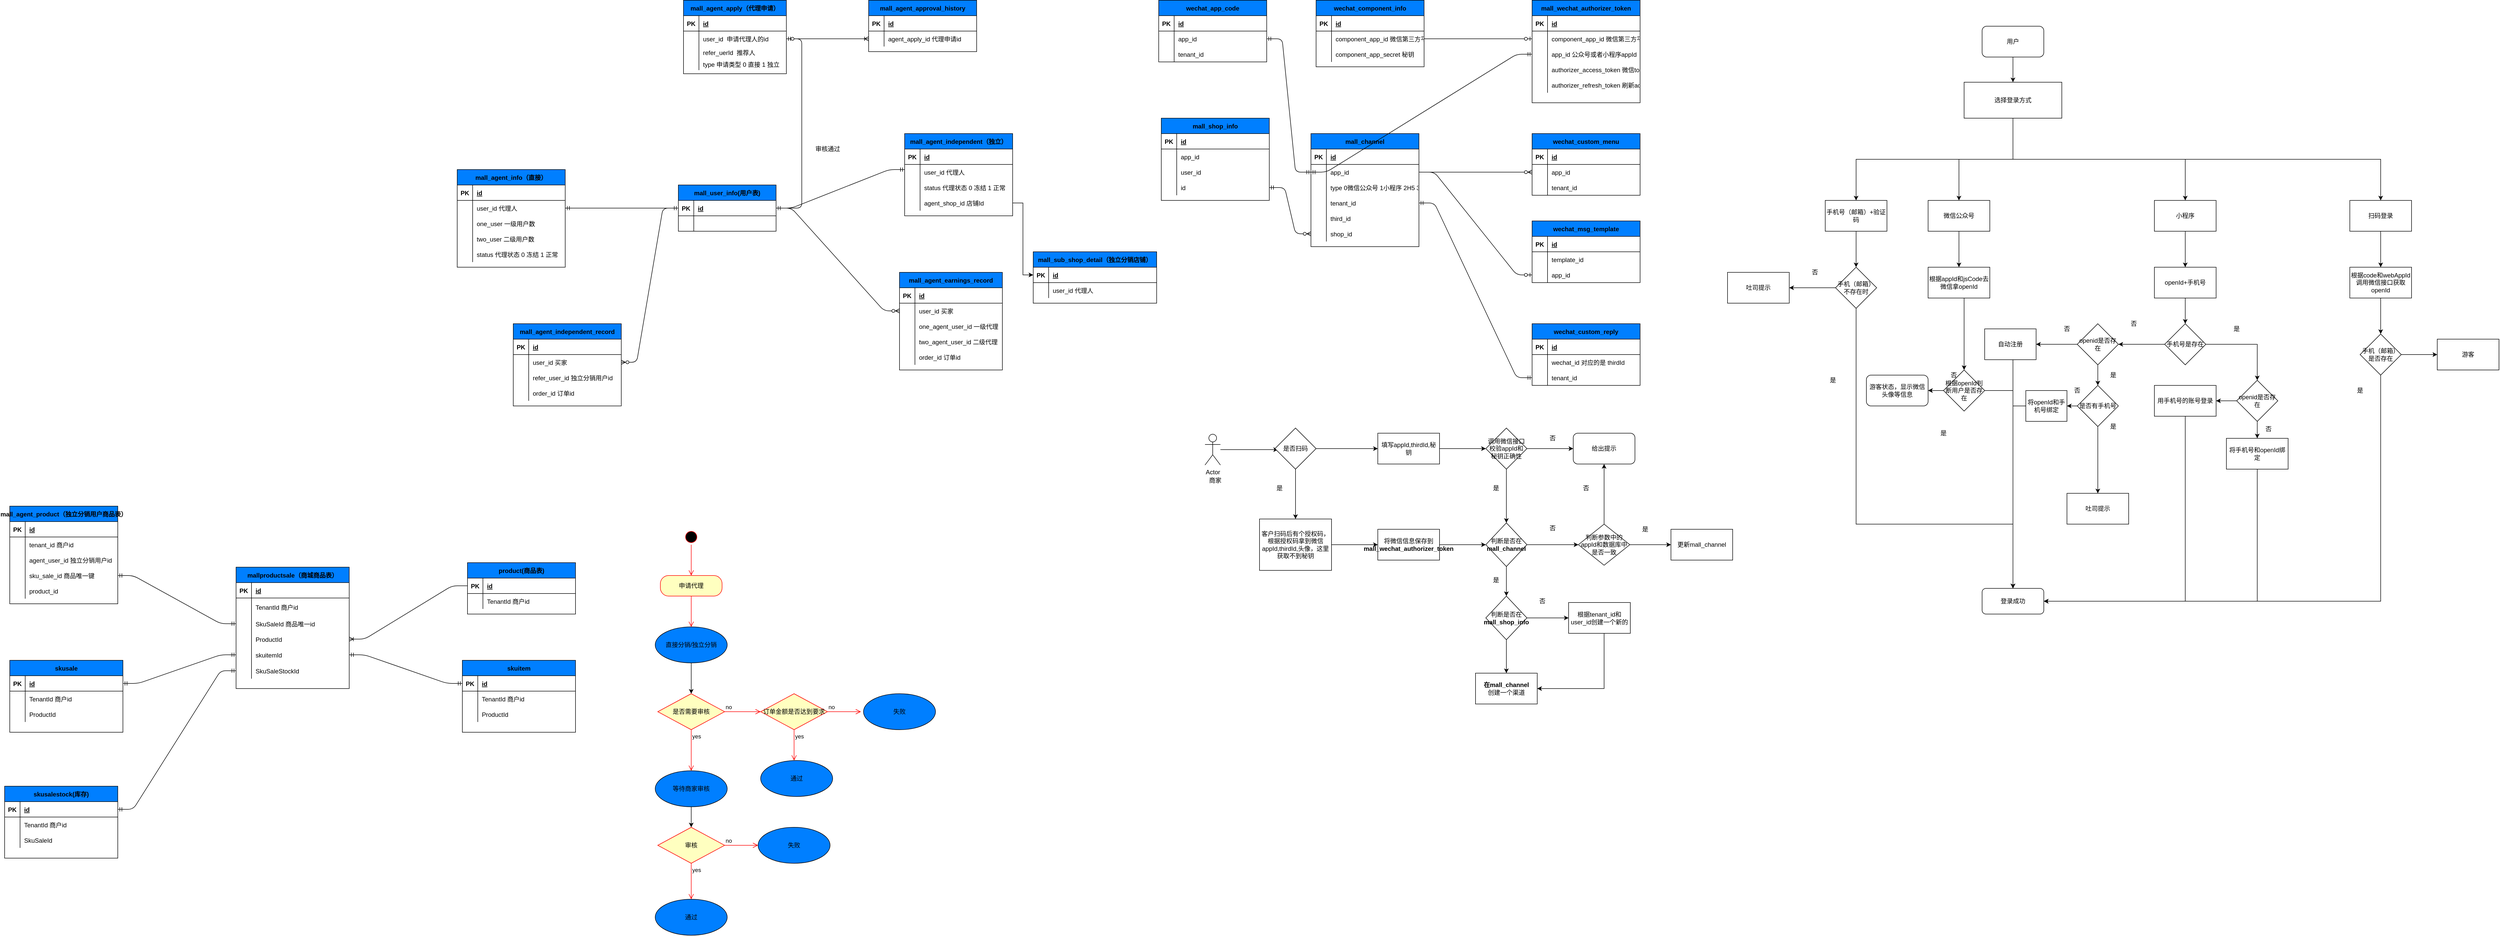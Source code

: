 <mxfile version="14.2.9" type="github">
  <diagram id="4r9hvT9p2KtW1Z8WkQpQ" name="Page-1">
    <mxGraphModel dx="2249" dy="762" grid="1" gridSize="10" guides="1" tooltips="1" connect="1" arrows="1" fold="1" page="1" pageScale="1" pageWidth="827" pageHeight="1169" math="0" shadow="0">
      <root>
        <mxCell id="0" />
        <mxCell id="1" parent="0" />
        <mxCell id="OjrGZWiavvONDlh6qy8l-2" value="mall_user_info(用户表)" style="shape=table;startSize=30;container=1;collapsible=1;childLayout=tableLayout;fixedRows=1;rowLines=0;fontStyle=1;align=center;resizeLast=1;fillColor=#007FFF;" parent="1" vertex="1">
          <mxGeometry x="630" y="410" width="190" height="90" as="geometry" />
        </mxCell>
        <mxCell id="OjrGZWiavvONDlh6qy8l-3" value="" style="shape=partialRectangle;collapsible=0;dropTarget=0;pointerEvents=0;fillColor=none;top=0;left=0;bottom=1;right=0;points=[[0,0.5],[1,0.5]];portConstraint=eastwest;" parent="OjrGZWiavvONDlh6qy8l-2" vertex="1">
          <mxGeometry y="30" width="190" height="30" as="geometry" />
        </mxCell>
        <mxCell id="OjrGZWiavvONDlh6qy8l-4" value="PK" style="shape=partialRectangle;connectable=0;fillColor=none;top=0;left=0;bottom=0;right=0;fontStyle=1;overflow=hidden;" parent="OjrGZWiavvONDlh6qy8l-3" vertex="1">
          <mxGeometry width="30" height="30" as="geometry" />
        </mxCell>
        <mxCell id="OjrGZWiavvONDlh6qy8l-5" value="id" style="shape=partialRectangle;connectable=0;fillColor=none;top=0;left=0;bottom=0;right=0;align=left;spacingLeft=6;fontStyle=5;overflow=hidden;" parent="OjrGZWiavvONDlh6qy8l-3" vertex="1">
          <mxGeometry x="30" width="160" height="30" as="geometry" />
        </mxCell>
        <mxCell id="OjrGZWiavvONDlh6qy8l-6" value="" style="shape=partialRectangle;collapsible=0;dropTarget=0;pointerEvents=0;fillColor=none;top=0;left=0;bottom=0;right=0;points=[[0,0.5],[1,0.5]];portConstraint=eastwest;" parent="OjrGZWiavvONDlh6qy8l-2" vertex="1">
          <mxGeometry y="60" width="190" height="30" as="geometry" />
        </mxCell>
        <mxCell id="OjrGZWiavvONDlh6qy8l-7" value="" style="shape=partialRectangle;connectable=0;fillColor=none;top=0;left=0;bottom=0;right=0;editable=1;overflow=hidden;" parent="OjrGZWiavvONDlh6qy8l-6" vertex="1">
          <mxGeometry width="30" height="30" as="geometry" />
        </mxCell>
        <mxCell id="OjrGZWiavvONDlh6qy8l-8" value="" style="shape=partialRectangle;connectable=0;fillColor=none;top=0;left=0;bottom=0;right=0;align=left;spacingLeft=6;overflow=hidden;" parent="OjrGZWiavvONDlh6qy8l-6" vertex="1">
          <mxGeometry x="30" width="160" height="30" as="geometry" />
        </mxCell>
        <mxCell id="OjrGZWiavvONDlh6qy8l-36" value="mall_agent_apply（代理申请）" style="shape=table;startSize=30;container=1;collapsible=1;childLayout=tableLayout;fixedRows=1;rowLines=0;fontStyle=1;align=center;resizeLast=1;fillColor=#007FFF;" parent="1" vertex="1">
          <mxGeometry x="640" y="50.5" width="200" height="143" as="geometry" />
        </mxCell>
        <mxCell id="OjrGZWiavvONDlh6qy8l-37" value="" style="shape=partialRectangle;collapsible=0;dropTarget=0;pointerEvents=0;fillColor=none;top=0;left=0;bottom=1;right=0;points=[[0,0.5],[1,0.5]];portConstraint=eastwest;" parent="OjrGZWiavvONDlh6qy8l-36" vertex="1">
          <mxGeometry y="30" width="200" height="30" as="geometry" />
        </mxCell>
        <mxCell id="OjrGZWiavvONDlh6qy8l-38" value="PK" style="shape=partialRectangle;connectable=0;fillColor=none;top=0;left=0;bottom=0;right=0;fontStyle=1;overflow=hidden;" parent="OjrGZWiavvONDlh6qy8l-37" vertex="1">
          <mxGeometry width="30" height="30" as="geometry" />
        </mxCell>
        <mxCell id="OjrGZWiavvONDlh6qy8l-39" value="id" style="shape=partialRectangle;connectable=0;fillColor=none;top=0;left=0;bottom=0;right=0;align=left;spacingLeft=6;fontStyle=5;overflow=hidden;" parent="OjrGZWiavvONDlh6qy8l-37" vertex="1">
          <mxGeometry x="30" width="170" height="30" as="geometry" />
        </mxCell>
        <mxCell id="OjrGZWiavvONDlh6qy8l-40" value="" style="shape=partialRectangle;collapsible=0;dropTarget=0;pointerEvents=0;fillColor=none;top=0;left=0;bottom=0;right=0;points=[[0,0.5],[1,0.5]];portConstraint=eastwest;" parent="OjrGZWiavvONDlh6qy8l-36" vertex="1">
          <mxGeometry y="60" width="200" height="30" as="geometry" />
        </mxCell>
        <mxCell id="OjrGZWiavvONDlh6qy8l-41" value="" style="shape=partialRectangle;connectable=0;fillColor=none;top=0;left=0;bottom=0;right=0;editable=1;overflow=hidden;" parent="OjrGZWiavvONDlh6qy8l-40" vertex="1">
          <mxGeometry width="30" height="30" as="geometry" />
        </mxCell>
        <mxCell id="OjrGZWiavvONDlh6qy8l-42" value="user_id  申请代理人的id" style="shape=partialRectangle;connectable=0;fillColor=none;top=0;left=0;bottom=0;right=0;align=left;spacingLeft=6;overflow=hidden;" parent="OjrGZWiavvONDlh6qy8l-40" vertex="1">
          <mxGeometry x="30" width="170" height="30" as="geometry" />
        </mxCell>
        <mxCell id="OjrGZWiavvONDlh6qy8l-43" value="" style="shape=partialRectangle;collapsible=0;dropTarget=0;pointerEvents=0;fillColor=none;top=0;left=0;bottom=0;right=0;points=[[0,0.5],[1,0.5]];portConstraint=eastwest;" parent="OjrGZWiavvONDlh6qy8l-36" vertex="1">
          <mxGeometry y="90" width="200" height="23" as="geometry" />
        </mxCell>
        <mxCell id="OjrGZWiavvONDlh6qy8l-44" value="" style="shape=partialRectangle;connectable=0;fillColor=none;top=0;left=0;bottom=0;right=0;editable=1;overflow=hidden;" parent="OjrGZWiavvONDlh6qy8l-43" vertex="1">
          <mxGeometry width="30" height="23" as="geometry" />
        </mxCell>
        <mxCell id="OjrGZWiavvONDlh6qy8l-45" value="refer_uerId  推荐人" style="shape=partialRectangle;connectable=0;fillColor=none;top=0;left=0;bottom=0;right=0;align=left;spacingLeft=6;overflow=hidden;" parent="OjrGZWiavvONDlh6qy8l-43" vertex="1">
          <mxGeometry x="30" width="170" height="23" as="geometry" />
        </mxCell>
        <mxCell id="OjrGZWiavvONDlh6qy8l-68" value="" style="shape=partialRectangle;collapsible=0;dropTarget=0;pointerEvents=0;fillColor=none;top=0;left=0;bottom=0;right=0;points=[[0,0.5],[1,0.5]];portConstraint=eastwest;" parent="OjrGZWiavvONDlh6qy8l-36" vertex="1">
          <mxGeometry y="113" width="200" height="23" as="geometry" />
        </mxCell>
        <mxCell id="OjrGZWiavvONDlh6qy8l-69" value="" style="shape=partialRectangle;connectable=0;fillColor=none;top=0;left=0;bottom=0;right=0;editable=1;overflow=hidden;" parent="OjrGZWiavvONDlh6qy8l-68" vertex="1">
          <mxGeometry width="30" height="23" as="geometry" />
        </mxCell>
        <mxCell id="OjrGZWiavvONDlh6qy8l-70" value="type 申请类型 0 直接 1 独立" style="shape=partialRectangle;connectable=0;fillColor=none;top=0;left=0;bottom=0;right=0;align=left;spacingLeft=6;overflow=hidden;" parent="OjrGZWiavvONDlh6qy8l-68" vertex="1">
          <mxGeometry x="30" width="170" height="23" as="geometry" />
        </mxCell>
        <mxCell id="OjrGZWiavvONDlh6qy8l-55" value="mall_agent_info（直接）" style="shape=table;startSize=30;container=1;collapsible=1;childLayout=tableLayout;fixedRows=1;rowLines=0;fontStyle=1;align=center;resizeLast=1;fillColor=#007FFF;" parent="1" vertex="1">
          <mxGeometry x="200" y="380" width="210" height="190" as="geometry" />
        </mxCell>
        <mxCell id="OjrGZWiavvONDlh6qy8l-56" value="" style="shape=partialRectangle;collapsible=0;dropTarget=0;pointerEvents=0;fillColor=none;top=0;left=0;bottom=1;right=0;points=[[0,0.5],[1,0.5]];portConstraint=eastwest;" parent="OjrGZWiavvONDlh6qy8l-55" vertex="1">
          <mxGeometry y="30" width="210" height="30" as="geometry" />
        </mxCell>
        <mxCell id="OjrGZWiavvONDlh6qy8l-57" value="PK" style="shape=partialRectangle;connectable=0;fillColor=none;top=0;left=0;bottom=0;right=0;fontStyle=1;overflow=hidden;" parent="OjrGZWiavvONDlh6qy8l-56" vertex="1">
          <mxGeometry width="30" height="30" as="geometry" />
        </mxCell>
        <mxCell id="OjrGZWiavvONDlh6qy8l-58" value="id" style="shape=partialRectangle;connectable=0;fillColor=none;top=0;left=0;bottom=0;right=0;align=left;spacingLeft=6;fontStyle=5;overflow=hidden;" parent="OjrGZWiavvONDlh6qy8l-56" vertex="1">
          <mxGeometry x="30" width="180" height="30" as="geometry" />
        </mxCell>
        <mxCell id="OjrGZWiavvONDlh6qy8l-59" value="" style="shape=partialRectangle;collapsible=0;dropTarget=0;pointerEvents=0;fillColor=none;top=0;left=0;bottom=0;right=0;points=[[0,0.5],[1,0.5]];portConstraint=eastwest;" parent="OjrGZWiavvONDlh6qy8l-55" vertex="1">
          <mxGeometry y="60" width="210" height="30" as="geometry" />
        </mxCell>
        <mxCell id="OjrGZWiavvONDlh6qy8l-60" value="" style="shape=partialRectangle;connectable=0;fillColor=none;top=0;left=0;bottom=0;right=0;editable=1;overflow=hidden;" parent="OjrGZWiavvONDlh6qy8l-59" vertex="1">
          <mxGeometry width="30" height="30" as="geometry" />
        </mxCell>
        <mxCell id="OjrGZWiavvONDlh6qy8l-61" value="user_id 代理人" style="shape=partialRectangle;connectable=0;fillColor=none;top=0;left=0;bottom=0;right=0;align=left;spacingLeft=6;overflow=hidden;" parent="OjrGZWiavvONDlh6qy8l-59" vertex="1">
          <mxGeometry x="30" width="180" height="30" as="geometry" />
        </mxCell>
        <mxCell id="OjrGZWiavvONDlh6qy8l-62" value="" style="shape=partialRectangle;collapsible=0;dropTarget=0;pointerEvents=0;fillColor=none;top=0;left=0;bottom=0;right=0;points=[[0,0.5],[1,0.5]];portConstraint=eastwest;" parent="OjrGZWiavvONDlh6qy8l-55" vertex="1">
          <mxGeometry y="90" width="210" height="30" as="geometry" />
        </mxCell>
        <mxCell id="OjrGZWiavvONDlh6qy8l-63" value="" style="shape=partialRectangle;connectable=0;fillColor=none;top=0;left=0;bottom=0;right=0;editable=1;overflow=hidden;" parent="OjrGZWiavvONDlh6qy8l-62" vertex="1">
          <mxGeometry width="30" height="30" as="geometry" />
        </mxCell>
        <mxCell id="OjrGZWiavvONDlh6qy8l-64" value="one_user 一级用户数" style="shape=partialRectangle;connectable=0;fillColor=none;top=0;left=0;bottom=0;right=0;align=left;spacingLeft=6;overflow=hidden;" parent="OjrGZWiavvONDlh6qy8l-62" vertex="1">
          <mxGeometry x="30" width="180" height="30" as="geometry" />
        </mxCell>
        <mxCell id="OjrGZWiavvONDlh6qy8l-65" value="" style="shape=partialRectangle;collapsible=0;dropTarget=0;pointerEvents=0;fillColor=none;top=0;left=0;bottom=0;right=0;points=[[0,0.5],[1,0.5]];portConstraint=eastwest;" parent="OjrGZWiavvONDlh6qy8l-55" vertex="1">
          <mxGeometry y="120" width="210" height="30" as="geometry" />
        </mxCell>
        <mxCell id="OjrGZWiavvONDlh6qy8l-66" value="" style="shape=partialRectangle;connectable=0;fillColor=none;top=0;left=0;bottom=0;right=0;editable=1;overflow=hidden;" parent="OjrGZWiavvONDlh6qy8l-65" vertex="1">
          <mxGeometry width="30" height="30" as="geometry" />
        </mxCell>
        <mxCell id="OjrGZWiavvONDlh6qy8l-67" value="two_user 二级用户数" style="shape=partialRectangle;connectable=0;fillColor=none;top=0;left=0;bottom=0;right=0;align=left;spacingLeft=6;overflow=hidden;" parent="OjrGZWiavvONDlh6qy8l-65" vertex="1">
          <mxGeometry x="30" width="180" height="30" as="geometry" />
        </mxCell>
        <mxCell id="OjrGZWiavvONDlh6qy8l-71" value="" style="shape=partialRectangle;collapsible=0;dropTarget=0;pointerEvents=0;fillColor=none;top=0;left=0;bottom=0;right=0;points=[[0,0.5],[1,0.5]];portConstraint=eastwest;" parent="OjrGZWiavvONDlh6qy8l-55" vertex="1">
          <mxGeometry y="150" width="210" height="30" as="geometry" />
        </mxCell>
        <mxCell id="OjrGZWiavvONDlh6qy8l-72" value="" style="shape=partialRectangle;connectable=0;fillColor=none;top=0;left=0;bottom=0;right=0;editable=1;overflow=hidden;" parent="OjrGZWiavvONDlh6qy8l-71" vertex="1">
          <mxGeometry width="30" height="30" as="geometry" />
        </mxCell>
        <mxCell id="OjrGZWiavvONDlh6qy8l-73" value="status 代理状态 0 冻结 1 正常" style="shape=partialRectangle;connectable=0;fillColor=none;top=0;left=0;bottom=0;right=0;align=left;spacingLeft=6;overflow=hidden;" parent="OjrGZWiavvONDlh6qy8l-71" vertex="1">
          <mxGeometry x="30" width="180" height="30" as="geometry" />
        </mxCell>
        <mxCell id="OjrGZWiavvONDlh6qy8l-79" value="mall_agent_independent（独立）" style="shape=table;startSize=30;container=1;collapsible=1;childLayout=tableLayout;fixedRows=1;rowLines=0;fontStyle=1;align=center;resizeLast=1;fillColor=#007FFF;" parent="1" vertex="1">
          <mxGeometry x="1070" y="310" width="210" height="160" as="geometry" />
        </mxCell>
        <mxCell id="OjrGZWiavvONDlh6qy8l-80" value="" style="shape=partialRectangle;collapsible=0;dropTarget=0;pointerEvents=0;fillColor=none;top=0;left=0;bottom=1;right=0;points=[[0,0.5],[1,0.5]];portConstraint=eastwest;" parent="OjrGZWiavvONDlh6qy8l-79" vertex="1">
          <mxGeometry y="30" width="210" height="30" as="geometry" />
        </mxCell>
        <mxCell id="OjrGZWiavvONDlh6qy8l-81" value="PK" style="shape=partialRectangle;connectable=0;fillColor=none;top=0;left=0;bottom=0;right=0;fontStyle=1;overflow=hidden;" parent="OjrGZWiavvONDlh6qy8l-80" vertex="1">
          <mxGeometry width="30" height="30" as="geometry" />
        </mxCell>
        <mxCell id="OjrGZWiavvONDlh6qy8l-82" value="id" style="shape=partialRectangle;connectable=0;fillColor=none;top=0;left=0;bottom=0;right=0;align=left;spacingLeft=6;fontStyle=5;overflow=hidden;" parent="OjrGZWiavvONDlh6qy8l-80" vertex="1">
          <mxGeometry x="30" width="180" height="30" as="geometry" />
        </mxCell>
        <mxCell id="OjrGZWiavvONDlh6qy8l-83" value="" style="shape=partialRectangle;collapsible=0;dropTarget=0;pointerEvents=0;fillColor=none;top=0;left=0;bottom=0;right=0;points=[[0,0.5],[1,0.5]];portConstraint=eastwest;" parent="OjrGZWiavvONDlh6qy8l-79" vertex="1">
          <mxGeometry y="60" width="210" height="30" as="geometry" />
        </mxCell>
        <mxCell id="OjrGZWiavvONDlh6qy8l-84" value="" style="shape=partialRectangle;connectable=0;fillColor=none;top=0;left=0;bottom=0;right=0;editable=1;overflow=hidden;" parent="OjrGZWiavvONDlh6qy8l-83" vertex="1">
          <mxGeometry width="30" height="30" as="geometry" />
        </mxCell>
        <mxCell id="OjrGZWiavvONDlh6qy8l-85" value="user_id 代理人" style="shape=partialRectangle;connectable=0;fillColor=none;top=0;left=0;bottom=0;right=0;align=left;spacingLeft=6;overflow=hidden;" parent="OjrGZWiavvONDlh6qy8l-83" vertex="1">
          <mxGeometry x="30" width="180" height="30" as="geometry" />
        </mxCell>
        <mxCell id="OjrGZWiavvONDlh6qy8l-92" value="" style="shape=partialRectangle;collapsible=0;dropTarget=0;pointerEvents=0;fillColor=none;top=0;left=0;bottom=0;right=0;points=[[0,0.5],[1,0.5]];portConstraint=eastwest;" parent="OjrGZWiavvONDlh6qy8l-79" vertex="1">
          <mxGeometry y="90" width="210" height="30" as="geometry" />
        </mxCell>
        <mxCell id="OjrGZWiavvONDlh6qy8l-93" value="" style="shape=partialRectangle;connectable=0;fillColor=none;top=0;left=0;bottom=0;right=0;editable=1;overflow=hidden;" parent="OjrGZWiavvONDlh6qy8l-92" vertex="1">
          <mxGeometry width="30" height="30" as="geometry" />
        </mxCell>
        <mxCell id="OjrGZWiavvONDlh6qy8l-94" value="status 代理状态 0 冻结 1 正常" style="shape=partialRectangle;connectable=0;fillColor=none;top=0;left=0;bottom=0;right=0;align=left;spacingLeft=6;overflow=hidden;" parent="OjrGZWiavvONDlh6qy8l-92" vertex="1">
          <mxGeometry x="30" width="180" height="30" as="geometry" />
        </mxCell>
        <mxCell id="OjrGZWiavvONDlh6qy8l-95" value="" style="shape=partialRectangle;collapsible=0;dropTarget=0;pointerEvents=0;fillColor=none;top=0;left=0;bottom=0;right=0;points=[[0,0.5],[1,0.5]];portConstraint=eastwest;" parent="OjrGZWiavvONDlh6qy8l-79" vertex="1">
          <mxGeometry y="120" width="210" height="30" as="geometry" />
        </mxCell>
        <mxCell id="OjrGZWiavvONDlh6qy8l-96" value="" style="shape=partialRectangle;connectable=0;fillColor=none;top=0;left=0;bottom=0;right=0;editable=1;overflow=hidden;" parent="OjrGZWiavvONDlh6qy8l-95" vertex="1">
          <mxGeometry width="30" height="30" as="geometry" />
        </mxCell>
        <mxCell id="OjrGZWiavvONDlh6qy8l-97" value="agent_shop_id 店铺Id" style="shape=partialRectangle;connectable=0;fillColor=none;top=0;left=0;bottom=0;right=0;align=left;spacingLeft=6;overflow=hidden;" parent="OjrGZWiavvONDlh6qy8l-95" vertex="1">
          <mxGeometry x="30" width="180" height="30" as="geometry" />
        </mxCell>
        <mxCell id="OjrGZWiavvONDlh6qy8l-101" value="审核通过" style="text;html=1;align=center;verticalAlign=middle;resizable=0;points=[];autosize=1;" parent="1" vertex="1">
          <mxGeometry x="890" y="330" width="60" height="20" as="geometry" />
        </mxCell>
        <mxCell id="OjrGZWiavvONDlh6qy8l-102" value="mall_agent_earnings_record" style="shape=table;startSize=30;container=1;collapsible=1;childLayout=tableLayout;fixedRows=1;rowLines=0;fontStyle=1;align=center;resizeLast=1;fillColor=#007FFF;" parent="1" vertex="1">
          <mxGeometry x="1060" y="580" width="200" height="190" as="geometry" />
        </mxCell>
        <mxCell id="OjrGZWiavvONDlh6qy8l-103" value="" style="shape=partialRectangle;collapsible=0;dropTarget=0;pointerEvents=0;fillColor=none;top=0;left=0;bottom=1;right=0;points=[[0,0.5],[1,0.5]];portConstraint=eastwest;" parent="OjrGZWiavvONDlh6qy8l-102" vertex="1">
          <mxGeometry y="30" width="200" height="30" as="geometry" />
        </mxCell>
        <mxCell id="OjrGZWiavvONDlh6qy8l-104" value="PK" style="shape=partialRectangle;connectable=0;fillColor=none;top=0;left=0;bottom=0;right=0;fontStyle=1;overflow=hidden;" parent="OjrGZWiavvONDlh6qy8l-103" vertex="1">
          <mxGeometry width="30" height="30" as="geometry" />
        </mxCell>
        <mxCell id="OjrGZWiavvONDlh6qy8l-105" value="id" style="shape=partialRectangle;connectable=0;fillColor=none;top=0;left=0;bottom=0;right=0;align=left;spacingLeft=6;fontStyle=5;overflow=hidden;" parent="OjrGZWiavvONDlh6qy8l-103" vertex="1">
          <mxGeometry x="30" width="170" height="30" as="geometry" />
        </mxCell>
        <mxCell id="OjrGZWiavvONDlh6qy8l-106" value="" style="shape=partialRectangle;collapsible=0;dropTarget=0;pointerEvents=0;fillColor=none;top=0;left=0;bottom=0;right=0;points=[[0,0.5],[1,0.5]];portConstraint=eastwest;" parent="OjrGZWiavvONDlh6qy8l-102" vertex="1">
          <mxGeometry y="60" width="200" height="30" as="geometry" />
        </mxCell>
        <mxCell id="OjrGZWiavvONDlh6qy8l-107" value="" style="shape=partialRectangle;connectable=0;fillColor=none;top=0;left=0;bottom=0;right=0;editable=1;overflow=hidden;" parent="OjrGZWiavvONDlh6qy8l-106" vertex="1">
          <mxGeometry width="30" height="30" as="geometry" />
        </mxCell>
        <mxCell id="OjrGZWiavvONDlh6qy8l-108" value="user_id 买家" style="shape=partialRectangle;connectable=0;fillColor=none;top=0;left=0;bottom=0;right=0;align=left;spacingLeft=6;overflow=hidden;" parent="OjrGZWiavvONDlh6qy8l-106" vertex="1">
          <mxGeometry x="30" width="170" height="30" as="geometry" />
        </mxCell>
        <mxCell id="OjrGZWiavvONDlh6qy8l-109" value="" style="shape=partialRectangle;collapsible=0;dropTarget=0;pointerEvents=0;fillColor=none;top=0;left=0;bottom=0;right=0;points=[[0,0.5],[1,0.5]];portConstraint=eastwest;" parent="OjrGZWiavvONDlh6qy8l-102" vertex="1">
          <mxGeometry y="90" width="200" height="30" as="geometry" />
        </mxCell>
        <mxCell id="OjrGZWiavvONDlh6qy8l-110" value="" style="shape=partialRectangle;connectable=0;fillColor=none;top=0;left=0;bottom=0;right=0;editable=1;overflow=hidden;" parent="OjrGZWiavvONDlh6qy8l-109" vertex="1">
          <mxGeometry width="30" height="30" as="geometry" />
        </mxCell>
        <mxCell id="OjrGZWiavvONDlh6qy8l-111" value="one_agent_user_id 一级代理" style="shape=partialRectangle;connectable=0;fillColor=none;top=0;left=0;bottom=0;right=0;align=left;spacingLeft=6;overflow=hidden;" parent="OjrGZWiavvONDlh6qy8l-109" vertex="1">
          <mxGeometry x="30" width="170" height="30" as="geometry" />
        </mxCell>
        <mxCell id="OjrGZWiavvONDlh6qy8l-112" value="" style="shape=partialRectangle;collapsible=0;dropTarget=0;pointerEvents=0;fillColor=none;top=0;left=0;bottom=0;right=0;points=[[0,0.5],[1,0.5]];portConstraint=eastwest;" parent="OjrGZWiavvONDlh6qy8l-102" vertex="1">
          <mxGeometry y="120" width="200" height="30" as="geometry" />
        </mxCell>
        <mxCell id="OjrGZWiavvONDlh6qy8l-113" value="" style="shape=partialRectangle;connectable=0;fillColor=none;top=0;left=0;bottom=0;right=0;editable=1;overflow=hidden;" parent="OjrGZWiavvONDlh6qy8l-112" vertex="1">
          <mxGeometry width="30" height="30" as="geometry" />
        </mxCell>
        <mxCell id="OjrGZWiavvONDlh6qy8l-114" value="two_agent_user_id 二级代理" style="shape=partialRectangle;connectable=0;fillColor=none;top=0;left=0;bottom=0;right=0;align=left;spacingLeft=6;overflow=hidden;" parent="OjrGZWiavvONDlh6qy8l-112" vertex="1">
          <mxGeometry x="30" width="170" height="30" as="geometry" />
        </mxCell>
        <mxCell id="OjrGZWiavvONDlh6qy8l-115" value="" style="shape=partialRectangle;collapsible=0;dropTarget=0;pointerEvents=0;fillColor=none;top=0;left=0;bottom=0;right=0;points=[[0,0.5],[1,0.5]];portConstraint=eastwest;" parent="OjrGZWiavvONDlh6qy8l-102" vertex="1">
          <mxGeometry y="150" width="200" height="30" as="geometry" />
        </mxCell>
        <mxCell id="OjrGZWiavvONDlh6qy8l-116" value="" style="shape=partialRectangle;connectable=0;fillColor=none;top=0;left=0;bottom=0;right=0;editable=1;overflow=hidden;" parent="OjrGZWiavvONDlh6qy8l-115" vertex="1">
          <mxGeometry width="30" height="30" as="geometry" />
        </mxCell>
        <mxCell id="OjrGZWiavvONDlh6qy8l-117" value="order_id 订单id" style="shape=partialRectangle;connectable=0;fillColor=none;top=0;left=0;bottom=0;right=0;align=left;spacingLeft=6;overflow=hidden;" parent="OjrGZWiavvONDlh6qy8l-115" vertex="1">
          <mxGeometry x="30" width="170" height="30" as="geometry" />
        </mxCell>
        <mxCell id="OjrGZWiavvONDlh6qy8l-118" value="mall_agent_independent_record" style="shape=table;startSize=30;container=1;collapsible=1;childLayout=tableLayout;fixedRows=1;rowLines=0;fontStyle=1;align=center;resizeLast=1;fillColor=#007FFF;" parent="1" vertex="1">
          <mxGeometry x="309" y="680" width="210" height="160" as="geometry" />
        </mxCell>
        <mxCell id="OjrGZWiavvONDlh6qy8l-119" value="" style="shape=partialRectangle;collapsible=0;dropTarget=0;pointerEvents=0;fillColor=none;top=0;left=0;bottom=1;right=0;points=[[0,0.5],[1,0.5]];portConstraint=eastwest;" parent="OjrGZWiavvONDlh6qy8l-118" vertex="1">
          <mxGeometry y="30" width="210" height="30" as="geometry" />
        </mxCell>
        <mxCell id="OjrGZWiavvONDlh6qy8l-120" value="PK" style="shape=partialRectangle;connectable=0;fillColor=none;top=0;left=0;bottom=0;right=0;fontStyle=1;overflow=hidden;" parent="OjrGZWiavvONDlh6qy8l-119" vertex="1">
          <mxGeometry width="30" height="30" as="geometry" />
        </mxCell>
        <mxCell id="OjrGZWiavvONDlh6qy8l-121" value="id" style="shape=partialRectangle;connectable=0;fillColor=none;top=0;left=0;bottom=0;right=0;align=left;spacingLeft=6;fontStyle=5;overflow=hidden;" parent="OjrGZWiavvONDlh6qy8l-119" vertex="1">
          <mxGeometry x="30" width="180" height="30" as="geometry" />
        </mxCell>
        <mxCell id="OjrGZWiavvONDlh6qy8l-122" value="" style="shape=partialRectangle;collapsible=0;dropTarget=0;pointerEvents=0;fillColor=none;top=0;left=0;bottom=0;right=0;points=[[0,0.5],[1,0.5]];portConstraint=eastwest;" parent="OjrGZWiavvONDlh6qy8l-118" vertex="1">
          <mxGeometry y="60" width="210" height="30" as="geometry" />
        </mxCell>
        <mxCell id="OjrGZWiavvONDlh6qy8l-123" value="" style="shape=partialRectangle;connectable=0;fillColor=none;top=0;left=0;bottom=0;right=0;editable=1;overflow=hidden;" parent="OjrGZWiavvONDlh6qy8l-122" vertex="1">
          <mxGeometry width="30" height="30" as="geometry" />
        </mxCell>
        <mxCell id="OjrGZWiavvONDlh6qy8l-124" value="user_id 买家" style="shape=partialRectangle;connectable=0;fillColor=none;top=0;left=0;bottom=0;right=0;align=left;spacingLeft=6;overflow=hidden;" parent="OjrGZWiavvONDlh6qy8l-122" vertex="1">
          <mxGeometry x="30" width="180" height="30" as="geometry" />
        </mxCell>
        <mxCell id="OjrGZWiavvONDlh6qy8l-128" value="" style="shape=partialRectangle;collapsible=0;dropTarget=0;pointerEvents=0;fillColor=none;top=0;left=0;bottom=0;right=0;points=[[0,0.5],[1,0.5]];portConstraint=eastwest;" parent="OjrGZWiavvONDlh6qy8l-118" vertex="1">
          <mxGeometry y="90" width="210" height="30" as="geometry" />
        </mxCell>
        <mxCell id="OjrGZWiavvONDlh6qy8l-129" value="" style="shape=partialRectangle;connectable=0;fillColor=none;top=0;left=0;bottom=0;right=0;editable=1;overflow=hidden;" parent="OjrGZWiavvONDlh6qy8l-128" vertex="1">
          <mxGeometry width="30" height="30" as="geometry" />
        </mxCell>
        <mxCell id="OjrGZWiavvONDlh6qy8l-130" value="refer_user_id 独立分销用户id" style="shape=partialRectangle;connectable=0;fillColor=none;top=0;left=0;bottom=0;right=0;align=left;spacingLeft=6;overflow=hidden;" parent="OjrGZWiavvONDlh6qy8l-128" vertex="1">
          <mxGeometry x="30" width="180" height="30" as="geometry" />
        </mxCell>
        <mxCell id="OjrGZWiavvONDlh6qy8l-131" value="" style="shape=partialRectangle;collapsible=0;dropTarget=0;pointerEvents=0;fillColor=none;top=0;left=0;bottom=0;right=0;points=[[0,0.5],[1,0.5]];portConstraint=eastwest;" parent="OjrGZWiavvONDlh6qy8l-118" vertex="1">
          <mxGeometry y="120" width="210" height="30" as="geometry" />
        </mxCell>
        <mxCell id="OjrGZWiavvONDlh6qy8l-132" value="" style="shape=partialRectangle;connectable=0;fillColor=none;top=0;left=0;bottom=0;right=0;editable=1;overflow=hidden;" parent="OjrGZWiavvONDlh6qy8l-131" vertex="1">
          <mxGeometry width="30" height="30" as="geometry" />
        </mxCell>
        <mxCell id="OjrGZWiavvONDlh6qy8l-133" value="order_id 订单id" style="shape=partialRectangle;connectable=0;fillColor=none;top=0;left=0;bottom=0;right=0;align=left;spacingLeft=6;overflow=hidden;" parent="OjrGZWiavvONDlh6qy8l-131" vertex="1">
          <mxGeometry x="30" width="180" height="30" as="geometry" />
        </mxCell>
        <mxCell id="OjrGZWiavvONDlh6qy8l-134" value="mall_agent_approval_history" style="shape=table;startSize=30;container=1;collapsible=1;childLayout=tableLayout;fixedRows=1;rowLines=0;fontStyle=1;align=center;resizeLast=1;fillColor=#007FFF;" parent="1" vertex="1">
          <mxGeometry x="1000" y="50.5" width="210" height="100" as="geometry" />
        </mxCell>
        <mxCell id="OjrGZWiavvONDlh6qy8l-135" value="" style="shape=partialRectangle;collapsible=0;dropTarget=0;pointerEvents=0;fillColor=none;top=0;left=0;bottom=1;right=0;points=[[0,0.5],[1,0.5]];portConstraint=eastwest;" parent="OjrGZWiavvONDlh6qy8l-134" vertex="1">
          <mxGeometry y="30" width="210" height="30" as="geometry" />
        </mxCell>
        <mxCell id="OjrGZWiavvONDlh6qy8l-136" value="PK" style="shape=partialRectangle;connectable=0;fillColor=none;top=0;left=0;bottom=0;right=0;fontStyle=1;overflow=hidden;" parent="OjrGZWiavvONDlh6qy8l-135" vertex="1">
          <mxGeometry width="30" height="30" as="geometry" />
        </mxCell>
        <mxCell id="OjrGZWiavvONDlh6qy8l-137" value="id" style="shape=partialRectangle;connectable=0;fillColor=none;top=0;left=0;bottom=0;right=0;align=left;spacingLeft=6;fontStyle=5;overflow=hidden;" parent="OjrGZWiavvONDlh6qy8l-135" vertex="1">
          <mxGeometry x="30" width="180" height="30" as="geometry" />
        </mxCell>
        <mxCell id="OjrGZWiavvONDlh6qy8l-138" value="" style="shape=partialRectangle;collapsible=0;dropTarget=0;pointerEvents=0;fillColor=none;top=0;left=0;bottom=0;right=0;points=[[0,0.5],[1,0.5]];portConstraint=eastwest;" parent="OjrGZWiavvONDlh6qy8l-134" vertex="1">
          <mxGeometry y="60" width="210" height="30" as="geometry" />
        </mxCell>
        <mxCell id="OjrGZWiavvONDlh6qy8l-139" value="" style="shape=partialRectangle;connectable=0;fillColor=none;top=0;left=0;bottom=0;right=0;editable=1;overflow=hidden;" parent="OjrGZWiavvONDlh6qy8l-138" vertex="1">
          <mxGeometry width="30" height="30" as="geometry" />
        </mxCell>
        <mxCell id="OjrGZWiavvONDlh6qy8l-140" value="agent_apply_id 代理申请id" style="shape=partialRectangle;connectable=0;fillColor=none;top=0;left=0;bottom=0;right=0;align=left;spacingLeft=6;overflow=hidden;" parent="OjrGZWiavvONDlh6qy8l-138" vertex="1">
          <mxGeometry x="30" width="180" height="30" as="geometry" />
        </mxCell>
        <mxCell id="OjrGZWiavvONDlh6qy8l-156" value="mall_sub_shop_detail（独立分销店铺）" style="shape=table;startSize=30;container=1;collapsible=1;childLayout=tableLayout;fixedRows=1;rowLines=0;fontStyle=1;align=center;resizeLast=1;fillColor=#007FFF;" parent="1" vertex="1">
          <mxGeometry x="1320" y="540" width="240" height="100" as="geometry" />
        </mxCell>
        <mxCell id="OjrGZWiavvONDlh6qy8l-157" value="" style="shape=partialRectangle;collapsible=0;dropTarget=0;pointerEvents=0;fillColor=none;top=0;left=0;bottom=1;right=0;points=[[0,0.5],[1,0.5]];portConstraint=eastwest;" parent="OjrGZWiavvONDlh6qy8l-156" vertex="1">
          <mxGeometry y="30" width="240" height="30" as="geometry" />
        </mxCell>
        <mxCell id="OjrGZWiavvONDlh6qy8l-158" value="PK" style="shape=partialRectangle;connectable=0;fillColor=none;top=0;left=0;bottom=0;right=0;fontStyle=1;overflow=hidden;" parent="OjrGZWiavvONDlh6qy8l-157" vertex="1">
          <mxGeometry width="30" height="30" as="geometry" />
        </mxCell>
        <mxCell id="OjrGZWiavvONDlh6qy8l-159" value="id" style="shape=partialRectangle;connectable=0;fillColor=none;top=0;left=0;bottom=0;right=0;align=left;spacingLeft=6;fontStyle=5;overflow=hidden;" parent="OjrGZWiavvONDlh6qy8l-157" vertex="1">
          <mxGeometry x="30" width="210" height="30" as="geometry" />
        </mxCell>
        <mxCell id="OjrGZWiavvONDlh6qy8l-160" value="" style="shape=partialRectangle;collapsible=0;dropTarget=0;pointerEvents=0;fillColor=none;top=0;left=0;bottom=0;right=0;points=[[0,0.5],[1,0.5]];portConstraint=eastwest;" parent="OjrGZWiavvONDlh6qy8l-156" vertex="1">
          <mxGeometry y="60" width="240" height="30" as="geometry" />
        </mxCell>
        <mxCell id="OjrGZWiavvONDlh6qy8l-161" value="" style="shape=partialRectangle;connectable=0;fillColor=none;top=0;left=0;bottom=0;right=0;editable=1;overflow=hidden;" parent="OjrGZWiavvONDlh6qy8l-160" vertex="1">
          <mxGeometry width="30" height="30" as="geometry" />
        </mxCell>
        <mxCell id="OjrGZWiavvONDlh6qy8l-162" value="user_id 代理人" style="shape=partialRectangle;connectable=0;fillColor=none;top=0;left=0;bottom=0;right=0;align=left;spacingLeft=6;overflow=hidden;" parent="OjrGZWiavvONDlh6qy8l-160" vertex="1">
          <mxGeometry x="30" width="210" height="30" as="geometry" />
        </mxCell>
        <mxCell id="OjrGZWiavvONDlh6qy8l-169" style="edgeStyle=orthogonalEdgeStyle;rounded=0;orthogonalLoop=1;jettySize=auto;html=1;entryX=0;entryY=0.5;entryDx=0;entryDy=0;" parent="1" source="OjrGZWiavvONDlh6qy8l-95" target="OjrGZWiavvONDlh6qy8l-157" edge="1">
          <mxGeometry relative="1" as="geometry" />
        </mxCell>
        <mxCell id="OjrGZWiavvONDlh6qy8l-209" value="" style="edgeStyle=entityRelationEdgeStyle;fontSize=12;html=1;endArrow=ERmandOne;startArrow=ERmandOne;exitX=1;exitY=0.5;exitDx=0;exitDy=0;" parent="1" source="OjrGZWiavvONDlh6qy8l-3" edge="1">
          <mxGeometry width="100" height="100" relative="1" as="geometry">
            <mxPoint x="970" y="480" as="sourcePoint" />
            <mxPoint x="1070" y="380" as="targetPoint" />
          </mxGeometry>
        </mxCell>
        <mxCell id="OjrGZWiavvONDlh6qy8l-210" value="" style="edgeStyle=entityRelationEdgeStyle;fontSize=12;html=1;endArrow=ERmandOne;startArrow=ERmandOne;exitX=1;exitY=0.5;exitDx=0;exitDy=0;" parent="1" source="OjrGZWiavvONDlh6qy8l-3" target="OjrGZWiavvONDlh6qy8l-40" edge="1">
          <mxGeometry width="100" height="100" relative="1" as="geometry">
            <mxPoint x="810" y="660" as="sourcePoint" />
            <mxPoint x="910" y="560" as="targetPoint" />
          </mxGeometry>
        </mxCell>
        <mxCell id="OjrGZWiavvONDlh6qy8l-211" value="" style="edgeStyle=entityRelationEdgeStyle;fontSize=12;html=1;endArrow=ERoneToMany;startArrow=ERzeroToOne;exitX=1;exitY=0.5;exitDx=0;exitDy=0;entryX=0;entryY=0.5;entryDx=0;entryDy=0;" parent="1" source="OjrGZWiavvONDlh6qy8l-40" target="OjrGZWiavvONDlh6qy8l-138" edge="1">
          <mxGeometry width="100" height="100" relative="1" as="geometry">
            <mxPoint x="850" y="210" as="sourcePoint" />
            <mxPoint x="950" y="110" as="targetPoint" />
          </mxGeometry>
        </mxCell>
        <mxCell id="OjrGZWiavvONDlh6qy8l-212" value="" style="edgeStyle=entityRelationEdgeStyle;fontSize=12;html=1;endArrow=ERzeroToMany;startArrow=ERmandOne;entryX=0;entryY=0.5;entryDx=0;entryDy=0;exitX=1;exitY=0.5;exitDx=0;exitDy=0;" parent="1" source="OjrGZWiavvONDlh6qy8l-3" target="OjrGZWiavvONDlh6qy8l-106" edge="1">
          <mxGeometry width="100" height="100" relative="1" as="geometry">
            <mxPoint x="780" y="710" as="sourcePoint" />
            <mxPoint x="880" y="610" as="targetPoint" />
          </mxGeometry>
        </mxCell>
        <mxCell id="OjrGZWiavvONDlh6qy8l-213" value="" style="edgeStyle=entityRelationEdgeStyle;fontSize=12;html=1;endArrow=ERzeroToMany;startArrow=ERmandOne;exitX=0;exitY=0.5;exitDx=0;exitDy=0;" parent="1" source="OjrGZWiavvONDlh6qy8l-3" target="OjrGZWiavvONDlh6qy8l-122" edge="1">
          <mxGeometry width="100" height="100" relative="1" as="geometry">
            <mxPoint x="700" y="830" as="sourcePoint" />
            <mxPoint x="800" y="730" as="targetPoint" />
          </mxGeometry>
        </mxCell>
        <mxCell id="OjrGZWiavvONDlh6qy8l-214" value="" style="edgeStyle=entityRelationEdgeStyle;fontSize=12;html=1;endArrow=ERmandOne;startArrow=ERmandOne;" parent="1" source="OjrGZWiavvONDlh6qy8l-59" edge="1">
          <mxGeometry width="100" height="100" relative="1" as="geometry">
            <mxPoint x="500" y="510" as="sourcePoint" />
            <mxPoint x="630" y="455" as="targetPoint" />
          </mxGeometry>
        </mxCell>
        <mxCell id="OjrGZWiavvONDlh6qy8l-220" value="" style="ellipse;html=1;shape=startState;fillColor=#000000;strokeColor=#ff0000;" parent="1" vertex="1">
          <mxGeometry x="640" y="1080" width="30" height="30" as="geometry" />
        </mxCell>
        <mxCell id="OjrGZWiavvONDlh6qy8l-221" value="" style="edgeStyle=orthogonalEdgeStyle;html=1;verticalAlign=bottom;endArrow=open;endSize=8;strokeColor=#ff0000;" parent="1" source="OjrGZWiavvONDlh6qy8l-220" edge="1">
          <mxGeometry relative="1" as="geometry">
            <mxPoint x="655" y="1170" as="targetPoint" />
          </mxGeometry>
        </mxCell>
        <mxCell id="OjrGZWiavvONDlh6qy8l-222" value="申请代理" style="rounded=1;whiteSpace=wrap;html=1;arcSize=40;fontColor=#000000;fillColor=#ffffc0;strokeColor=#ff0000;" parent="1" vertex="1">
          <mxGeometry x="595" y="1170" width="120" height="40" as="geometry" />
        </mxCell>
        <mxCell id="OjrGZWiavvONDlh6qy8l-223" value="" style="edgeStyle=orthogonalEdgeStyle;html=1;verticalAlign=bottom;endArrow=open;endSize=8;strokeColor=#ff0000;" parent="1" source="OjrGZWiavvONDlh6qy8l-222" edge="1">
          <mxGeometry relative="1" as="geometry">
            <mxPoint x="655" y="1270" as="targetPoint" />
          </mxGeometry>
        </mxCell>
        <mxCell id="OjrGZWiavvONDlh6qy8l-232" value="" style="edgeStyle=orthogonalEdgeStyle;rounded=0;orthogonalLoop=1;jettySize=auto;html=1;" parent="1" source="OjrGZWiavvONDlh6qy8l-225" target="OjrGZWiavvONDlh6qy8l-229" edge="1">
          <mxGeometry relative="1" as="geometry" />
        </mxCell>
        <mxCell id="OjrGZWiavvONDlh6qy8l-225" value="直接分销/独立分销" style="ellipse;whiteSpace=wrap;html=1;fillColor=#007FFF;" parent="1" vertex="1">
          <mxGeometry x="585" y="1270" width="140" height="70" as="geometry" />
        </mxCell>
        <mxCell id="OjrGZWiavvONDlh6qy8l-229" value="是否需要审核" style="rhombus;whiteSpace=wrap;html=1;fillColor=#ffffc0;strokeColor=#ff0000;" parent="1" vertex="1">
          <mxGeometry x="590" y="1400" width="130" height="70" as="geometry" />
        </mxCell>
        <mxCell id="OjrGZWiavvONDlh6qy8l-230" value="no" style="edgeStyle=orthogonalEdgeStyle;html=1;align=left;verticalAlign=bottom;endArrow=open;endSize=8;strokeColor=#ff0000;" parent="1" source="OjrGZWiavvONDlh6qy8l-229" edge="1">
          <mxGeometry x="-1" relative="1" as="geometry">
            <mxPoint x="790" y="1435" as="targetPoint" />
          </mxGeometry>
        </mxCell>
        <mxCell id="OjrGZWiavvONDlh6qy8l-231" value="yes" style="edgeStyle=orthogonalEdgeStyle;html=1;align=left;verticalAlign=top;endArrow=open;endSize=8;strokeColor=#ff0000;entryX=0.5;entryY=0;entryDx=0;entryDy=0;" parent="1" source="OjrGZWiavvONDlh6qy8l-229" target="OjrGZWiavvONDlh6qy8l-241" edge="1">
          <mxGeometry x="-1" relative="1" as="geometry">
            <mxPoint x="655.8" y="1502.5" as="targetPoint" />
            <Array as="points" />
          </mxGeometry>
        </mxCell>
        <mxCell id="OjrGZWiavvONDlh6qy8l-236" value="订单金额是否达到要求" style="rhombus;whiteSpace=wrap;html=1;fillColor=#ffffc0;strokeColor=#ff0000;" parent="1" vertex="1">
          <mxGeometry x="790" y="1400" width="130" height="70" as="geometry" />
        </mxCell>
        <mxCell id="OjrGZWiavvONDlh6qy8l-237" value="no" style="edgeStyle=orthogonalEdgeStyle;html=1;align=left;verticalAlign=bottom;endArrow=open;endSize=8;strokeColor=#ff0000;" parent="1" source="OjrGZWiavvONDlh6qy8l-236" edge="1">
          <mxGeometry x="-1" relative="1" as="geometry">
            <mxPoint x="985" y="1435" as="targetPoint" />
          </mxGeometry>
        </mxCell>
        <mxCell id="OjrGZWiavvONDlh6qy8l-238" value="yes" style="edgeStyle=orthogonalEdgeStyle;html=1;align=left;verticalAlign=top;endArrow=open;endSize=8;strokeColor=#ff0000;" parent="1" source="OjrGZWiavvONDlh6qy8l-236" edge="1">
          <mxGeometry x="-1" relative="1" as="geometry">
            <mxPoint x="855" y="1530" as="targetPoint" />
          </mxGeometry>
        </mxCell>
        <mxCell id="OjrGZWiavvONDlh6qy8l-239" value="通过" style="ellipse;whiteSpace=wrap;html=1;fillColor=#007FFF;" parent="1" vertex="1">
          <mxGeometry x="790" y="1530" width="140" height="70" as="geometry" />
        </mxCell>
        <mxCell id="OjrGZWiavvONDlh6qy8l-245" value="" style="edgeStyle=orthogonalEdgeStyle;rounded=0;orthogonalLoop=1;jettySize=auto;html=1;" parent="1" source="OjrGZWiavvONDlh6qy8l-241" target="OjrGZWiavvONDlh6qy8l-242" edge="1">
          <mxGeometry relative="1" as="geometry" />
        </mxCell>
        <mxCell id="OjrGZWiavvONDlh6qy8l-241" value="等待商家审核" style="ellipse;whiteSpace=wrap;html=1;fillColor=#007FFF;" parent="1" vertex="1">
          <mxGeometry x="585" y="1550" width="140" height="70" as="geometry" />
        </mxCell>
        <mxCell id="OjrGZWiavvONDlh6qy8l-242" value="审核" style="rhombus;whiteSpace=wrap;html=1;fillColor=#ffffc0;strokeColor=#ff0000;" parent="1" vertex="1">
          <mxGeometry x="590" y="1660" width="130" height="70" as="geometry" />
        </mxCell>
        <mxCell id="OjrGZWiavvONDlh6qy8l-243" value="no" style="edgeStyle=orthogonalEdgeStyle;html=1;align=left;verticalAlign=bottom;endArrow=open;endSize=8;strokeColor=#ff0000;" parent="1" source="OjrGZWiavvONDlh6qy8l-242" edge="1">
          <mxGeometry x="-1" relative="1" as="geometry">
            <mxPoint x="785" y="1695" as="targetPoint" />
          </mxGeometry>
        </mxCell>
        <mxCell id="OjrGZWiavvONDlh6qy8l-244" value="yes" style="edgeStyle=orthogonalEdgeStyle;html=1;align=left;verticalAlign=top;endArrow=open;endSize=8;strokeColor=#ff0000;" parent="1" source="OjrGZWiavvONDlh6qy8l-242" edge="1">
          <mxGeometry x="-1" relative="1" as="geometry">
            <mxPoint x="655" y="1800" as="targetPoint" />
            <Array as="points">
              <mxPoint x="655" y="1790" />
            </Array>
          </mxGeometry>
        </mxCell>
        <mxCell id="OjrGZWiavvONDlh6qy8l-246" value="通过" style="ellipse;whiteSpace=wrap;html=1;fillColor=#007FFF;" parent="1" vertex="1">
          <mxGeometry x="585" y="1800" width="140" height="70" as="geometry" />
        </mxCell>
        <mxCell id="OjrGZWiavvONDlh6qy8l-247" value="失败" style="ellipse;whiteSpace=wrap;html=1;fillColor=#007FFF;" parent="1" vertex="1">
          <mxGeometry x="785" y="1660" width="140" height="70" as="geometry" />
        </mxCell>
        <mxCell id="OjrGZWiavvONDlh6qy8l-260" value="失败" style="ellipse;whiteSpace=wrap;html=1;fillColor=#007FFF;" parent="1" vertex="1">
          <mxGeometry x="990" y="1400" width="140" height="70" as="geometry" />
        </mxCell>
        <mxCell id="emrBjHUcZyZOQiEeSjok-15" value="wechat_component_info" style="shape=table;startSize=30;container=1;collapsible=1;childLayout=tableLayout;fixedRows=1;rowLines=0;fontStyle=1;align=center;resizeLast=1;fillColor=#007FFF;" vertex="1" parent="1">
          <mxGeometry x="1870" y="50.5" width="210" height="129.5" as="geometry" />
        </mxCell>
        <mxCell id="emrBjHUcZyZOQiEeSjok-16" value="" style="shape=partialRectangle;collapsible=0;dropTarget=0;pointerEvents=0;fillColor=none;top=0;left=0;bottom=1;right=0;points=[[0,0.5],[1,0.5]];portConstraint=eastwest;" vertex="1" parent="emrBjHUcZyZOQiEeSjok-15">
          <mxGeometry y="30" width="210" height="30" as="geometry" />
        </mxCell>
        <mxCell id="emrBjHUcZyZOQiEeSjok-17" value="PK" style="shape=partialRectangle;connectable=0;fillColor=none;top=0;left=0;bottom=0;right=0;fontStyle=1;overflow=hidden;" vertex="1" parent="emrBjHUcZyZOQiEeSjok-16">
          <mxGeometry width="30.0" height="30" as="geometry" />
        </mxCell>
        <mxCell id="emrBjHUcZyZOQiEeSjok-18" value="id" style="shape=partialRectangle;connectable=0;fillColor=none;top=0;left=0;bottom=0;right=0;align=left;spacingLeft=6;fontStyle=5;overflow=hidden;" vertex="1" parent="emrBjHUcZyZOQiEeSjok-16">
          <mxGeometry x="30.0" width="180.0" height="30" as="geometry" />
        </mxCell>
        <mxCell id="emrBjHUcZyZOQiEeSjok-19" value="" style="shape=partialRectangle;collapsible=0;dropTarget=0;pointerEvents=0;fillColor=none;top=0;left=0;bottom=0;right=0;points=[[0,0.5],[1,0.5]];portConstraint=eastwest;" vertex="1" parent="emrBjHUcZyZOQiEeSjok-15">
          <mxGeometry y="60" width="210" height="30" as="geometry" />
        </mxCell>
        <mxCell id="emrBjHUcZyZOQiEeSjok-20" value="" style="shape=partialRectangle;connectable=0;fillColor=none;top=0;left=0;bottom=0;right=0;editable=1;overflow=hidden;" vertex="1" parent="emrBjHUcZyZOQiEeSjok-19">
          <mxGeometry width="30.0" height="30" as="geometry" />
        </mxCell>
        <mxCell id="emrBjHUcZyZOQiEeSjok-21" value="component_app_id 微信第三方平台id" style="shape=partialRectangle;connectable=0;fillColor=none;top=0;left=0;bottom=0;right=0;align=left;spacingLeft=6;overflow=hidden;" vertex="1" parent="emrBjHUcZyZOQiEeSjok-19">
          <mxGeometry x="30.0" width="180.0" height="30" as="geometry" />
        </mxCell>
        <mxCell id="emrBjHUcZyZOQiEeSjok-23" value="" style="shape=partialRectangle;collapsible=0;dropTarget=0;pointerEvents=0;fillColor=none;top=0;left=0;bottom=0;right=0;points=[[0,0.5],[1,0.5]];portConstraint=eastwest;" vertex="1" parent="emrBjHUcZyZOQiEeSjok-15">
          <mxGeometry y="90" width="210" height="30" as="geometry" />
        </mxCell>
        <mxCell id="emrBjHUcZyZOQiEeSjok-24" value="" style="shape=partialRectangle;connectable=0;fillColor=none;top=0;left=0;bottom=0;right=0;editable=1;overflow=hidden;" vertex="1" parent="emrBjHUcZyZOQiEeSjok-23">
          <mxGeometry width="30.0" height="30" as="geometry" />
        </mxCell>
        <mxCell id="emrBjHUcZyZOQiEeSjok-25" value="component_app_secret 秘钥" style="shape=partialRectangle;connectable=0;fillColor=none;top=0;left=0;bottom=0;right=0;align=left;spacingLeft=6;overflow=hidden;" vertex="1" parent="emrBjHUcZyZOQiEeSjok-23">
          <mxGeometry x="30.0" width="180.0" height="30" as="geometry" />
        </mxCell>
        <mxCell id="emrBjHUcZyZOQiEeSjok-26" value="mall_wechat_authorizer_token" style="shape=table;startSize=30;container=1;collapsible=1;childLayout=tableLayout;fixedRows=1;rowLines=0;fontStyle=1;align=center;resizeLast=1;fillColor=#007FFF;" vertex="1" parent="1">
          <mxGeometry x="2290" y="50.5" width="210" height="199.5" as="geometry" />
        </mxCell>
        <mxCell id="emrBjHUcZyZOQiEeSjok-27" value="" style="shape=partialRectangle;collapsible=0;dropTarget=0;pointerEvents=0;fillColor=none;top=0;left=0;bottom=1;right=0;points=[[0,0.5],[1,0.5]];portConstraint=eastwest;" vertex="1" parent="emrBjHUcZyZOQiEeSjok-26">
          <mxGeometry y="30" width="210" height="30" as="geometry" />
        </mxCell>
        <mxCell id="emrBjHUcZyZOQiEeSjok-28" value="PK" style="shape=partialRectangle;connectable=0;fillColor=none;top=0;left=0;bottom=0;right=0;fontStyle=1;overflow=hidden;" vertex="1" parent="emrBjHUcZyZOQiEeSjok-27">
          <mxGeometry width="30.0" height="30" as="geometry" />
        </mxCell>
        <mxCell id="emrBjHUcZyZOQiEeSjok-29" value="id" style="shape=partialRectangle;connectable=0;fillColor=none;top=0;left=0;bottom=0;right=0;align=left;spacingLeft=6;fontStyle=5;overflow=hidden;" vertex="1" parent="emrBjHUcZyZOQiEeSjok-27">
          <mxGeometry x="30.0" width="180" height="30" as="geometry" />
        </mxCell>
        <mxCell id="emrBjHUcZyZOQiEeSjok-30" value="" style="shape=partialRectangle;collapsible=0;dropTarget=0;pointerEvents=0;fillColor=none;top=0;left=0;bottom=0;right=0;points=[[0,0.5],[1,0.5]];portConstraint=eastwest;" vertex="1" parent="emrBjHUcZyZOQiEeSjok-26">
          <mxGeometry y="60" width="210" height="30" as="geometry" />
        </mxCell>
        <mxCell id="emrBjHUcZyZOQiEeSjok-31" value="" style="shape=partialRectangle;connectable=0;fillColor=none;top=0;left=0;bottom=0;right=0;editable=1;overflow=hidden;" vertex="1" parent="emrBjHUcZyZOQiEeSjok-30">
          <mxGeometry width="30.0" height="30" as="geometry" />
        </mxCell>
        <mxCell id="emrBjHUcZyZOQiEeSjok-32" value="component_app_id 微信第三方平台id" style="shape=partialRectangle;connectable=0;fillColor=none;top=0;left=0;bottom=0;right=0;align=left;spacingLeft=6;overflow=hidden;" vertex="1" parent="emrBjHUcZyZOQiEeSjok-30">
          <mxGeometry x="30.0" width="180" height="30" as="geometry" />
        </mxCell>
        <mxCell id="emrBjHUcZyZOQiEeSjok-33" value="" style="shape=partialRectangle;collapsible=0;dropTarget=0;pointerEvents=0;fillColor=none;top=0;left=0;bottom=0;right=0;points=[[0,0.5],[1,0.5]];portConstraint=eastwest;" vertex="1" parent="emrBjHUcZyZOQiEeSjok-26">
          <mxGeometry y="90" width="210" height="30" as="geometry" />
        </mxCell>
        <mxCell id="emrBjHUcZyZOQiEeSjok-34" value="" style="shape=partialRectangle;connectable=0;fillColor=none;top=0;left=0;bottom=0;right=0;editable=1;overflow=hidden;" vertex="1" parent="emrBjHUcZyZOQiEeSjok-33">
          <mxGeometry width="30.0" height="30" as="geometry" />
        </mxCell>
        <mxCell id="emrBjHUcZyZOQiEeSjok-35" value="app_id 公众号或者小程序appId" style="shape=partialRectangle;connectable=0;fillColor=none;top=0;left=0;bottom=0;right=0;align=left;spacingLeft=6;overflow=hidden;" vertex="1" parent="emrBjHUcZyZOQiEeSjok-33">
          <mxGeometry x="30.0" width="180" height="30" as="geometry" />
        </mxCell>
        <mxCell id="emrBjHUcZyZOQiEeSjok-38" value="" style="shape=partialRectangle;collapsible=0;dropTarget=0;pointerEvents=0;fillColor=none;top=0;left=0;bottom=0;right=0;points=[[0,0.5],[1,0.5]];portConstraint=eastwest;" vertex="1" parent="emrBjHUcZyZOQiEeSjok-26">
          <mxGeometry y="120" width="210" height="30" as="geometry" />
        </mxCell>
        <mxCell id="emrBjHUcZyZOQiEeSjok-39" value="" style="shape=partialRectangle;connectable=0;fillColor=none;top=0;left=0;bottom=0;right=0;editable=1;overflow=hidden;" vertex="1" parent="emrBjHUcZyZOQiEeSjok-38">
          <mxGeometry width="30.0" height="30" as="geometry" />
        </mxCell>
        <mxCell id="emrBjHUcZyZOQiEeSjok-40" value="authorizer_access_token 微信token" style="shape=partialRectangle;connectable=0;fillColor=none;top=0;left=0;bottom=0;right=0;align=left;spacingLeft=6;overflow=hidden;" vertex="1" parent="emrBjHUcZyZOQiEeSjok-38">
          <mxGeometry x="30.0" width="180" height="30" as="geometry" />
        </mxCell>
        <mxCell id="emrBjHUcZyZOQiEeSjok-41" value="" style="shape=partialRectangle;collapsible=0;dropTarget=0;pointerEvents=0;fillColor=none;top=0;left=0;bottom=0;right=0;points=[[0,0.5],[1,0.5]];portConstraint=eastwest;" vertex="1" parent="emrBjHUcZyZOQiEeSjok-26">
          <mxGeometry y="150" width="210" height="30" as="geometry" />
        </mxCell>
        <mxCell id="emrBjHUcZyZOQiEeSjok-42" value="" style="shape=partialRectangle;connectable=0;fillColor=none;top=0;left=0;bottom=0;right=0;editable=1;overflow=hidden;" vertex="1" parent="emrBjHUcZyZOQiEeSjok-41">
          <mxGeometry width="30.0" height="30" as="geometry" />
        </mxCell>
        <mxCell id="emrBjHUcZyZOQiEeSjok-43" value="authorizer_refresh_token 刷新accesstoken用" style="shape=partialRectangle;connectable=0;fillColor=none;top=0;left=0;bottom=0;right=0;align=left;spacingLeft=6;overflow=hidden;" vertex="1" parent="emrBjHUcZyZOQiEeSjok-41">
          <mxGeometry x="30.0" width="180" height="30" as="geometry" />
        </mxCell>
        <mxCell id="emrBjHUcZyZOQiEeSjok-44" value="mall_channel" style="shape=table;startSize=30;container=1;collapsible=1;childLayout=tableLayout;fixedRows=1;rowLines=0;fontStyle=1;align=center;resizeLast=1;fillColor=#007FFF;" vertex="1" parent="1">
          <mxGeometry x="1860" y="310" width="210" height="220" as="geometry" />
        </mxCell>
        <mxCell id="emrBjHUcZyZOQiEeSjok-45" value="" style="shape=partialRectangle;collapsible=0;dropTarget=0;pointerEvents=0;fillColor=none;top=0;left=0;bottom=1;right=0;points=[[0,0.5],[1,0.5]];portConstraint=eastwest;" vertex="1" parent="emrBjHUcZyZOQiEeSjok-44">
          <mxGeometry y="30" width="210" height="30" as="geometry" />
        </mxCell>
        <mxCell id="emrBjHUcZyZOQiEeSjok-46" value="PK" style="shape=partialRectangle;connectable=0;fillColor=none;top=0;left=0;bottom=0;right=0;fontStyle=1;overflow=hidden;" vertex="1" parent="emrBjHUcZyZOQiEeSjok-45">
          <mxGeometry width="30" height="30" as="geometry" />
        </mxCell>
        <mxCell id="emrBjHUcZyZOQiEeSjok-47" value="id" style="shape=partialRectangle;connectable=0;fillColor=none;top=0;left=0;bottom=0;right=0;align=left;spacingLeft=6;fontStyle=5;overflow=hidden;" vertex="1" parent="emrBjHUcZyZOQiEeSjok-45">
          <mxGeometry x="30" width="180" height="30" as="geometry" />
        </mxCell>
        <mxCell id="emrBjHUcZyZOQiEeSjok-48" value="" style="shape=partialRectangle;collapsible=0;dropTarget=0;pointerEvents=0;fillColor=none;top=0;left=0;bottom=0;right=0;points=[[0,0.5],[1,0.5]];portConstraint=eastwest;" vertex="1" parent="emrBjHUcZyZOQiEeSjok-44">
          <mxGeometry y="60" width="210" height="30" as="geometry" />
        </mxCell>
        <mxCell id="emrBjHUcZyZOQiEeSjok-49" value="" style="shape=partialRectangle;connectable=0;fillColor=none;top=0;left=0;bottom=0;right=0;editable=1;overflow=hidden;" vertex="1" parent="emrBjHUcZyZOQiEeSjok-48">
          <mxGeometry width="30" height="30" as="geometry" />
        </mxCell>
        <mxCell id="emrBjHUcZyZOQiEeSjok-50" value="app_id " style="shape=partialRectangle;connectable=0;fillColor=none;top=0;left=0;bottom=0;right=0;align=left;spacingLeft=6;overflow=hidden;" vertex="1" parent="emrBjHUcZyZOQiEeSjok-48">
          <mxGeometry x="30" width="180" height="30" as="geometry" />
        </mxCell>
        <mxCell id="emrBjHUcZyZOQiEeSjok-51" value="" style="shape=partialRectangle;collapsible=0;dropTarget=0;pointerEvents=0;fillColor=none;top=0;left=0;bottom=0;right=0;points=[[0,0.5],[1,0.5]];portConstraint=eastwest;" vertex="1" parent="emrBjHUcZyZOQiEeSjok-44">
          <mxGeometry y="90" width="210" height="30" as="geometry" />
        </mxCell>
        <mxCell id="emrBjHUcZyZOQiEeSjok-52" value="" style="shape=partialRectangle;connectable=0;fillColor=none;top=0;left=0;bottom=0;right=0;editable=1;overflow=hidden;" vertex="1" parent="emrBjHUcZyZOQiEeSjok-51">
          <mxGeometry width="30" height="30" as="geometry" />
        </mxCell>
        <mxCell id="emrBjHUcZyZOQiEeSjok-53" value="type 0微信公众号 1小程序 2H5 3 PC" style="shape=partialRectangle;connectable=0;fillColor=none;top=0;left=0;bottom=0;right=0;align=left;spacingLeft=6;overflow=hidden;" vertex="1" parent="emrBjHUcZyZOQiEeSjok-51">
          <mxGeometry x="30" width="180" height="30" as="geometry" />
        </mxCell>
        <mxCell id="emrBjHUcZyZOQiEeSjok-68" value="" style="shape=partialRectangle;collapsible=0;dropTarget=0;pointerEvents=0;fillColor=none;top=0;left=0;bottom=0;right=0;points=[[0,0.5],[1,0.5]];portConstraint=eastwest;" vertex="1" parent="emrBjHUcZyZOQiEeSjok-44">
          <mxGeometry y="120" width="210" height="30" as="geometry" />
        </mxCell>
        <mxCell id="emrBjHUcZyZOQiEeSjok-69" value="" style="shape=partialRectangle;connectable=0;fillColor=none;top=0;left=0;bottom=0;right=0;editable=1;overflow=hidden;" vertex="1" parent="emrBjHUcZyZOQiEeSjok-68">
          <mxGeometry width="30" height="30" as="geometry" />
        </mxCell>
        <mxCell id="emrBjHUcZyZOQiEeSjok-70" value="tenant_id" style="shape=partialRectangle;connectable=0;fillColor=none;top=0;left=0;bottom=0;right=0;align=left;spacingLeft=6;overflow=hidden;" vertex="1" parent="emrBjHUcZyZOQiEeSjok-68">
          <mxGeometry x="30" width="180" height="30" as="geometry" />
        </mxCell>
        <mxCell id="emrBjHUcZyZOQiEeSjok-83" value="" style="shape=partialRectangle;collapsible=0;dropTarget=0;pointerEvents=0;fillColor=none;top=0;left=0;bottom=0;right=0;points=[[0,0.5],[1,0.5]];portConstraint=eastwest;" vertex="1" parent="emrBjHUcZyZOQiEeSjok-44">
          <mxGeometry y="150" width="210" height="30" as="geometry" />
        </mxCell>
        <mxCell id="emrBjHUcZyZOQiEeSjok-84" value="" style="shape=partialRectangle;connectable=0;fillColor=none;top=0;left=0;bottom=0;right=0;editable=1;overflow=hidden;" vertex="1" parent="emrBjHUcZyZOQiEeSjok-83">
          <mxGeometry width="30" height="30" as="geometry" />
        </mxCell>
        <mxCell id="emrBjHUcZyZOQiEeSjok-85" value="third_id" style="shape=partialRectangle;connectable=0;fillColor=none;top=0;left=0;bottom=0;right=0;align=left;spacingLeft=6;overflow=hidden;" vertex="1" parent="emrBjHUcZyZOQiEeSjok-83">
          <mxGeometry x="30" width="180" height="30" as="geometry" />
        </mxCell>
        <mxCell id="emrBjHUcZyZOQiEeSjok-131" value="" style="shape=partialRectangle;collapsible=0;dropTarget=0;pointerEvents=0;fillColor=none;top=0;left=0;bottom=0;right=0;points=[[0,0.5],[1,0.5]];portConstraint=eastwest;" vertex="1" parent="emrBjHUcZyZOQiEeSjok-44">
          <mxGeometry y="180" width="210" height="30" as="geometry" />
        </mxCell>
        <mxCell id="emrBjHUcZyZOQiEeSjok-132" value="" style="shape=partialRectangle;connectable=0;fillColor=none;top=0;left=0;bottom=0;right=0;editable=1;overflow=hidden;" vertex="1" parent="emrBjHUcZyZOQiEeSjok-131">
          <mxGeometry width="30" height="30" as="geometry" />
        </mxCell>
        <mxCell id="emrBjHUcZyZOQiEeSjok-133" value="shop_id" style="shape=partialRectangle;connectable=0;fillColor=none;top=0;left=0;bottom=0;right=0;align=left;spacingLeft=6;overflow=hidden;" vertex="1" parent="emrBjHUcZyZOQiEeSjok-131">
          <mxGeometry x="30" width="180" height="30" as="geometry" />
        </mxCell>
        <mxCell id="emrBjHUcZyZOQiEeSjok-58" value="wechat_custom_menu" style="shape=table;startSize=30;container=1;collapsible=1;childLayout=tableLayout;fixedRows=1;rowLines=0;fontStyle=1;align=center;resizeLast=1;fillColor=#007FFF;" vertex="1" parent="1">
          <mxGeometry x="2290" y="310" width="210" height="120" as="geometry" />
        </mxCell>
        <mxCell id="emrBjHUcZyZOQiEeSjok-59" value="" style="shape=partialRectangle;collapsible=0;dropTarget=0;pointerEvents=0;fillColor=none;top=0;left=0;bottom=1;right=0;points=[[0,0.5],[1,0.5]];portConstraint=eastwest;" vertex="1" parent="emrBjHUcZyZOQiEeSjok-58">
          <mxGeometry y="30" width="210" height="30" as="geometry" />
        </mxCell>
        <mxCell id="emrBjHUcZyZOQiEeSjok-60" value="PK" style="shape=partialRectangle;connectable=0;fillColor=none;top=0;left=0;bottom=0;right=0;fontStyle=1;overflow=hidden;" vertex="1" parent="emrBjHUcZyZOQiEeSjok-59">
          <mxGeometry width="30" height="30" as="geometry" />
        </mxCell>
        <mxCell id="emrBjHUcZyZOQiEeSjok-61" value="id" style="shape=partialRectangle;connectable=0;fillColor=none;top=0;left=0;bottom=0;right=0;align=left;spacingLeft=6;fontStyle=5;overflow=hidden;" vertex="1" parent="emrBjHUcZyZOQiEeSjok-59">
          <mxGeometry x="30" width="180" height="30" as="geometry" />
        </mxCell>
        <mxCell id="emrBjHUcZyZOQiEeSjok-62" value="" style="shape=partialRectangle;collapsible=0;dropTarget=0;pointerEvents=0;fillColor=none;top=0;left=0;bottom=0;right=0;points=[[0,0.5],[1,0.5]];portConstraint=eastwest;" vertex="1" parent="emrBjHUcZyZOQiEeSjok-58">
          <mxGeometry y="60" width="210" height="30" as="geometry" />
        </mxCell>
        <mxCell id="emrBjHUcZyZOQiEeSjok-63" value="" style="shape=partialRectangle;connectable=0;fillColor=none;top=0;left=0;bottom=0;right=0;editable=1;overflow=hidden;" vertex="1" parent="emrBjHUcZyZOQiEeSjok-62">
          <mxGeometry width="30" height="30" as="geometry" />
        </mxCell>
        <mxCell id="emrBjHUcZyZOQiEeSjok-64" value="app_id " style="shape=partialRectangle;connectable=0;fillColor=none;top=0;left=0;bottom=0;right=0;align=left;spacingLeft=6;overflow=hidden;" vertex="1" parent="emrBjHUcZyZOQiEeSjok-62">
          <mxGeometry x="30" width="180" height="30" as="geometry" />
        </mxCell>
        <mxCell id="emrBjHUcZyZOQiEeSjok-65" value="" style="shape=partialRectangle;collapsible=0;dropTarget=0;pointerEvents=0;fillColor=none;top=0;left=0;bottom=0;right=0;points=[[0,0.5],[1,0.5]];portConstraint=eastwest;" vertex="1" parent="emrBjHUcZyZOQiEeSjok-58">
          <mxGeometry y="90" width="210" height="30" as="geometry" />
        </mxCell>
        <mxCell id="emrBjHUcZyZOQiEeSjok-66" value="" style="shape=partialRectangle;connectable=0;fillColor=none;top=0;left=0;bottom=0;right=0;editable=1;overflow=hidden;" vertex="1" parent="emrBjHUcZyZOQiEeSjok-65">
          <mxGeometry width="30" height="30" as="geometry" />
        </mxCell>
        <mxCell id="emrBjHUcZyZOQiEeSjok-67" value="tenant_id" style="shape=partialRectangle;connectable=0;fillColor=none;top=0;left=0;bottom=0;right=0;align=left;spacingLeft=6;overflow=hidden;" vertex="1" parent="emrBjHUcZyZOQiEeSjok-65">
          <mxGeometry x="30" width="180" height="30" as="geometry" />
        </mxCell>
        <mxCell id="emrBjHUcZyZOQiEeSjok-73" value="wechat_custom_reply" style="shape=table;startSize=30;container=1;collapsible=1;childLayout=tableLayout;fixedRows=1;rowLines=0;fontStyle=1;align=center;resizeLast=1;fillColor=#007FFF;" vertex="1" parent="1">
          <mxGeometry x="2290" y="680" width="210" height="120" as="geometry" />
        </mxCell>
        <mxCell id="emrBjHUcZyZOQiEeSjok-74" value="" style="shape=partialRectangle;collapsible=0;dropTarget=0;pointerEvents=0;fillColor=none;top=0;left=0;bottom=1;right=0;points=[[0,0.5],[1,0.5]];portConstraint=eastwest;" vertex="1" parent="emrBjHUcZyZOQiEeSjok-73">
          <mxGeometry y="30" width="210" height="30" as="geometry" />
        </mxCell>
        <mxCell id="emrBjHUcZyZOQiEeSjok-75" value="PK" style="shape=partialRectangle;connectable=0;fillColor=none;top=0;left=0;bottom=0;right=0;fontStyle=1;overflow=hidden;" vertex="1" parent="emrBjHUcZyZOQiEeSjok-74">
          <mxGeometry width="30" height="30" as="geometry" />
        </mxCell>
        <mxCell id="emrBjHUcZyZOQiEeSjok-76" value="id" style="shape=partialRectangle;connectable=0;fillColor=none;top=0;left=0;bottom=0;right=0;align=left;spacingLeft=6;fontStyle=5;overflow=hidden;" vertex="1" parent="emrBjHUcZyZOQiEeSjok-74">
          <mxGeometry x="30" width="180" height="30" as="geometry" />
        </mxCell>
        <mxCell id="emrBjHUcZyZOQiEeSjok-77" value="" style="shape=partialRectangle;collapsible=0;dropTarget=0;pointerEvents=0;fillColor=none;top=0;left=0;bottom=0;right=0;points=[[0,0.5],[1,0.5]];portConstraint=eastwest;" vertex="1" parent="emrBjHUcZyZOQiEeSjok-73">
          <mxGeometry y="60" width="210" height="30" as="geometry" />
        </mxCell>
        <mxCell id="emrBjHUcZyZOQiEeSjok-78" value="" style="shape=partialRectangle;connectable=0;fillColor=none;top=0;left=0;bottom=0;right=0;editable=1;overflow=hidden;" vertex="1" parent="emrBjHUcZyZOQiEeSjok-77">
          <mxGeometry width="30" height="30" as="geometry" />
        </mxCell>
        <mxCell id="emrBjHUcZyZOQiEeSjok-79" value="wechat_id 对应的是 thirdId" style="shape=partialRectangle;connectable=0;fillColor=none;top=0;left=0;bottom=0;right=0;align=left;spacingLeft=6;overflow=hidden;" vertex="1" parent="emrBjHUcZyZOQiEeSjok-77">
          <mxGeometry x="30" width="180" height="30" as="geometry" />
        </mxCell>
        <mxCell id="emrBjHUcZyZOQiEeSjok-80" value="" style="shape=partialRectangle;collapsible=0;dropTarget=0;pointerEvents=0;fillColor=none;top=0;left=0;bottom=0;right=0;points=[[0,0.5],[1,0.5]];portConstraint=eastwest;" vertex="1" parent="emrBjHUcZyZOQiEeSjok-73">
          <mxGeometry y="90" width="210" height="30" as="geometry" />
        </mxCell>
        <mxCell id="emrBjHUcZyZOQiEeSjok-81" value="" style="shape=partialRectangle;connectable=0;fillColor=none;top=0;left=0;bottom=0;right=0;editable=1;overflow=hidden;" vertex="1" parent="emrBjHUcZyZOQiEeSjok-80">
          <mxGeometry width="30" height="30" as="geometry" />
        </mxCell>
        <mxCell id="emrBjHUcZyZOQiEeSjok-82" value="tenant_id" style="shape=partialRectangle;connectable=0;fillColor=none;top=0;left=0;bottom=0;right=0;align=left;spacingLeft=6;overflow=hidden;" vertex="1" parent="emrBjHUcZyZOQiEeSjok-80">
          <mxGeometry x="30" width="180" height="30" as="geometry" />
        </mxCell>
        <mxCell id="emrBjHUcZyZOQiEeSjok-88" value="wechat_app_code" style="shape=table;startSize=30;container=1;collapsible=1;childLayout=tableLayout;fixedRows=1;rowLines=0;fontStyle=1;align=center;resizeLast=1;fillColor=#007FFF;" vertex="1" parent="1">
          <mxGeometry x="1564" y="50.5" width="210" height="120" as="geometry" />
        </mxCell>
        <mxCell id="emrBjHUcZyZOQiEeSjok-89" value="" style="shape=partialRectangle;collapsible=0;dropTarget=0;pointerEvents=0;fillColor=none;top=0;left=0;bottom=1;right=0;points=[[0,0.5],[1,0.5]];portConstraint=eastwest;" vertex="1" parent="emrBjHUcZyZOQiEeSjok-88">
          <mxGeometry y="30" width="210" height="30" as="geometry" />
        </mxCell>
        <mxCell id="emrBjHUcZyZOQiEeSjok-90" value="PK" style="shape=partialRectangle;connectable=0;fillColor=none;top=0;left=0;bottom=0;right=0;fontStyle=1;overflow=hidden;" vertex="1" parent="emrBjHUcZyZOQiEeSjok-89">
          <mxGeometry width="30" height="30" as="geometry" />
        </mxCell>
        <mxCell id="emrBjHUcZyZOQiEeSjok-91" value="id" style="shape=partialRectangle;connectable=0;fillColor=none;top=0;left=0;bottom=0;right=0;align=left;spacingLeft=6;fontStyle=5;overflow=hidden;" vertex="1" parent="emrBjHUcZyZOQiEeSjok-89">
          <mxGeometry x="30" width="180" height="30" as="geometry" />
        </mxCell>
        <mxCell id="emrBjHUcZyZOQiEeSjok-92" value="" style="shape=partialRectangle;collapsible=0;dropTarget=0;pointerEvents=0;fillColor=none;top=0;left=0;bottom=0;right=0;points=[[0,0.5],[1,0.5]];portConstraint=eastwest;" vertex="1" parent="emrBjHUcZyZOQiEeSjok-88">
          <mxGeometry y="60" width="210" height="30" as="geometry" />
        </mxCell>
        <mxCell id="emrBjHUcZyZOQiEeSjok-93" value="" style="shape=partialRectangle;connectable=0;fillColor=none;top=0;left=0;bottom=0;right=0;editable=1;overflow=hidden;" vertex="1" parent="emrBjHUcZyZOQiEeSjok-92">
          <mxGeometry width="30" height="30" as="geometry" />
        </mxCell>
        <mxCell id="emrBjHUcZyZOQiEeSjok-94" value="app_id" style="shape=partialRectangle;connectable=0;fillColor=none;top=0;left=0;bottom=0;right=0;align=left;spacingLeft=6;overflow=hidden;" vertex="1" parent="emrBjHUcZyZOQiEeSjok-92">
          <mxGeometry x="30" width="180" height="30" as="geometry" />
        </mxCell>
        <mxCell id="emrBjHUcZyZOQiEeSjok-95" value="" style="shape=partialRectangle;collapsible=0;dropTarget=0;pointerEvents=0;fillColor=none;top=0;left=0;bottom=0;right=0;points=[[0,0.5],[1,0.5]];portConstraint=eastwest;" vertex="1" parent="emrBjHUcZyZOQiEeSjok-88">
          <mxGeometry y="90" width="210" height="30" as="geometry" />
        </mxCell>
        <mxCell id="emrBjHUcZyZOQiEeSjok-96" value="" style="shape=partialRectangle;connectable=0;fillColor=none;top=0;left=0;bottom=0;right=0;editable=1;overflow=hidden;" vertex="1" parent="emrBjHUcZyZOQiEeSjok-95">
          <mxGeometry width="30" height="30" as="geometry" />
        </mxCell>
        <mxCell id="emrBjHUcZyZOQiEeSjok-97" value="tenant_id" style="shape=partialRectangle;connectable=0;fillColor=none;top=0;left=0;bottom=0;right=0;align=left;spacingLeft=6;overflow=hidden;" vertex="1" parent="emrBjHUcZyZOQiEeSjok-95">
          <mxGeometry x="30" width="180" height="30" as="geometry" />
        </mxCell>
        <mxCell id="emrBjHUcZyZOQiEeSjok-100" value="wechat_msg_template" style="shape=table;startSize=30;container=1;collapsible=1;childLayout=tableLayout;fixedRows=1;rowLines=0;fontStyle=1;align=center;resizeLast=1;fillColor=#007FFF;" vertex="1" parent="1">
          <mxGeometry x="2290" y="480" width="210" height="120" as="geometry" />
        </mxCell>
        <mxCell id="emrBjHUcZyZOQiEeSjok-101" value="" style="shape=partialRectangle;collapsible=0;dropTarget=0;pointerEvents=0;fillColor=none;top=0;left=0;bottom=1;right=0;points=[[0,0.5],[1,0.5]];portConstraint=eastwest;" vertex="1" parent="emrBjHUcZyZOQiEeSjok-100">
          <mxGeometry y="30" width="210" height="30" as="geometry" />
        </mxCell>
        <mxCell id="emrBjHUcZyZOQiEeSjok-102" value="PK" style="shape=partialRectangle;connectable=0;fillColor=none;top=0;left=0;bottom=0;right=0;fontStyle=1;overflow=hidden;" vertex="1" parent="emrBjHUcZyZOQiEeSjok-101">
          <mxGeometry width="30" height="30" as="geometry" />
        </mxCell>
        <mxCell id="emrBjHUcZyZOQiEeSjok-103" value="id" style="shape=partialRectangle;connectable=0;fillColor=none;top=0;left=0;bottom=0;right=0;align=left;spacingLeft=6;fontStyle=5;overflow=hidden;" vertex="1" parent="emrBjHUcZyZOQiEeSjok-101">
          <mxGeometry x="30" width="180" height="30" as="geometry" />
        </mxCell>
        <mxCell id="emrBjHUcZyZOQiEeSjok-104" value="" style="shape=partialRectangle;collapsible=0;dropTarget=0;pointerEvents=0;fillColor=none;top=0;left=0;bottom=0;right=0;points=[[0,0.5],[1,0.5]];portConstraint=eastwest;" vertex="1" parent="emrBjHUcZyZOQiEeSjok-100">
          <mxGeometry y="60" width="210" height="30" as="geometry" />
        </mxCell>
        <mxCell id="emrBjHUcZyZOQiEeSjok-105" value="" style="shape=partialRectangle;connectable=0;fillColor=none;top=0;left=0;bottom=0;right=0;editable=1;overflow=hidden;" vertex="1" parent="emrBjHUcZyZOQiEeSjok-104">
          <mxGeometry width="30" height="30" as="geometry" />
        </mxCell>
        <mxCell id="emrBjHUcZyZOQiEeSjok-106" value="template_id" style="shape=partialRectangle;connectable=0;fillColor=none;top=0;left=0;bottom=0;right=0;align=left;spacingLeft=6;overflow=hidden;" vertex="1" parent="emrBjHUcZyZOQiEeSjok-104">
          <mxGeometry x="30" width="180" height="30" as="geometry" />
        </mxCell>
        <mxCell id="emrBjHUcZyZOQiEeSjok-107" value="" style="shape=partialRectangle;collapsible=0;dropTarget=0;pointerEvents=0;fillColor=none;top=0;left=0;bottom=0;right=0;points=[[0,0.5],[1,0.5]];portConstraint=eastwest;" vertex="1" parent="emrBjHUcZyZOQiEeSjok-100">
          <mxGeometry y="90" width="210" height="30" as="geometry" />
        </mxCell>
        <mxCell id="emrBjHUcZyZOQiEeSjok-108" value="" style="shape=partialRectangle;connectable=0;fillColor=none;top=0;left=0;bottom=0;right=0;editable=1;overflow=hidden;" vertex="1" parent="emrBjHUcZyZOQiEeSjok-107">
          <mxGeometry width="30" height="30" as="geometry" />
        </mxCell>
        <mxCell id="emrBjHUcZyZOQiEeSjok-109" value="app_id" style="shape=partialRectangle;connectable=0;fillColor=none;top=0;left=0;bottom=0;right=0;align=left;spacingLeft=6;overflow=hidden;" vertex="1" parent="emrBjHUcZyZOQiEeSjok-107">
          <mxGeometry x="30" width="180" height="30" as="geometry" />
        </mxCell>
        <mxCell id="emrBjHUcZyZOQiEeSjok-117" value="" style="edgeStyle=orthogonalEdgeStyle;rounded=0;orthogonalLoop=1;jettySize=auto;html=1;" edge="1" parent="1" source="emrBjHUcZyZOQiEeSjok-114">
          <mxGeometry relative="1" as="geometry">
            <mxPoint x="1796" y="925" as="targetPoint" />
          </mxGeometry>
        </mxCell>
        <mxCell id="emrBjHUcZyZOQiEeSjok-114" value="Actor" style="shape=umlActor;verticalLabelPosition=bottom;verticalAlign=top;html=1;" vertex="1" parent="1">
          <mxGeometry x="1654" y="895" width="30" height="60" as="geometry" />
        </mxCell>
        <mxCell id="emrBjHUcZyZOQiEeSjok-120" value="商家" style="text;html=1;strokeColor=none;fillColor=none;align=center;verticalAlign=middle;whiteSpace=wrap;rounded=0;" vertex="1" parent="1">
          <mxGeometry x="1654" y="975" width="40" height="20" as="geometry" />
        </mxCell>
        <mxCell id="emrBjHUcZyZOQiEeSjok-121" value="mall_shop_info" style="shape=table;startSize=30;container=1;collapsible=1;childLayout=tableLayout;fixedRows=1;rowLines=0;fontStyle=1;align=center;resizeLast=1;fillColor=#007FFF;" vertex="1" parent="1">
          <mxGeometry x="1569" y="280" width="210" height="160" as="geometry" />
        </mxCell>
        <mxCell id="emrBjHUcZyZOQiEeSjok-122" value="" style="shape=partialRectangle;collapsible=0;dropTarget=0;pointerEvents=0;fillColor=none;top=0;left=0;bottom=1;right=0;points=[[0,0.5],[1,0.5]];portConstraint=eastwest;" vertex="1" parent="emrBjHUcZyZOQiEeSjok-121">
          <mxGeometry y="30" width="210" height="30" as="geometry" />
        </mxCell>
        <mxCell id="emrBjHUcZyZOQiEeSjok-123" value="PK" style="shape=partialRectangle;connectable=0;fillColor=none;top=0;left=0;bottom=0;right=0;fontStyle=1;overflow=hidden;" vertex="1" parent="emrBjHUcZyZOQiEeSjok-122">
          <mxGeometry width="30" height="30" as="geometry" />
        </mxCell>
        <mxCell id="emrBjHUcZyZOQiEeSjok-124" value="id" style="shape=partialRectangle;connectable=0;fillColor=none;top=0;left=0;bottom=0;right=0;align=left;spacingLeft=6;fontStyle=5;overflow=hidden;" vertex="1" parent="emrBjHUcZyZOQiEeSjok-122">
          <mxGeometry x="30" width="180" height="30" as="geometry" />
        </mxCell>
        <mxCell id="emrBjHUcZyZOQiEeSjok-125" value="" style="shape=partialRectangle;collapsible=0;dropTarget=0;pointerEvents=0;fillColor=none;top=0;left=0;bottom=0;right=0;points=[[0,0.5],[1,0.5]];portConstraint=eastwest;" vertex="1" parent="emrBjHUcZyZOQiEeSjok-121">
          <mxGeometry y="60" width="210" height="30" as="geometry" />
        </mxCell>
        <mxCell id="emrBjHUcZyZOQiEeSjok-126" value="" style="shape=partialRectangle;connectable=0;fillColor=none;top=0;left=0;bottom=0;right=0;editable=1;overflow=hidden;" vertex="1" parent="emrBjHUcZyZOQiEeSjok-125">
          <mxGeometry width="30" height="30" as="geometry" />
        </mxCell>
        <mxCell id="emrBjHUcZyZOQiEeSjok-127" value="app_id" style="shape=partialRectangle;connectable=0;fillColor=none;top=0;left=0;bottom=0;right=0;align=left;spacingLeft=6;overflow=hidden;" vertex="1" parent="emrBjHUcZyZOQiEeSjok-125">
          <mxGeometry x="30" width="180" height="30" as="geometry" />
        </mxCell>
        <mxCell id="emrBjHUcZyZOQiEeSjok-128" value="" style="shape=partialRectangle;collapsible=0;dropTarget=0;pointerEvents=0;fillColor=none;top=0;left=0;bottom=0;right=0;points=[[0,0.5],[1,0.5]];portConstraint=eastwest;" vertex="1" parent="emrBjHUcZyZOQiEeSjok-121">
          <mxGeometry y="90" width="210" height="30" as="geometry" />
        </mxCell>
        <mxCell id="emrBjHUcZyZOQiEeSjok-129" value="" style="shape=partialRectangle;connectable=0;fillColor=none;top=0;left=0;bottom=0;right=0;editable=1;overflow=hidden;" vertex="1" parent="emrBjHUcZyZOQiEeSjok-128">
          <mxGeometry width="30" height="30" as="geometry" />
        </mxCell>
        <mxCell id="emrBjHUcZyZOQiEeSjok-130" value="user_id" style="shape=partialRectangle;connectable=0;fillColor=none;top=0;left=0;bottom=0;right=0;align=left;spacingLeft=6;overflow=hidden;" vertex="1" parent="emrBjHUcZyZOQiEeSjok-128">
          <mxGeometry x="30" width="180" height="30" as="geometry" />
        </mxCell>
        <mxCell id="emrBjHUcZyZOQiEeSjok-134" value="" style="shape=partialRectangle;collapsible=0;dropTarget=0;pointerEvents=0;fillColor=none;top=0;left=0;bottom=0;right=0;points=[[0,0.5],[1,0.5]];portConstraint=eastwest;" vertex="1" parent="emrBjHUcZyZOQiEeSjok-121">
          <mxGeometry y="120" width="210" height="30" as="geometry" />
        </mxCell>
        <mxCell id="emrBjHUcZyZOQiEeSjok-135" value="" style="shape=partialRectangle;connectable=0;fillColor=none;top=0;left=0;bottom=0;right=0;editable=1;overflow=hidden;" vertex="1" parent="emrBjHUcZyZOQiEeSjok-134">
          <mxGeometry width="30" height="30" as="geometry" />
        </mxCell>
        <mxCell id="emrBjHUcZyZOQiEeSjok-136" value="id" style="shape=partialRectangle;connectable=0;fillColor=none;top=0;left=0;bottom=0;right=0;align=left;spacingLeft=6;overflow=hidden;" vertex="1" parent="emrBjHUcZyZOQiEeSjok-134">
          <mxGeometry x="30" width="180" height="30" as="geometry" />
        </mxCell>
        <mxCell id="emrBjHUcZyZOQiEeSjok-170" value="" style="edgeStyle=orthogonalEdgeStyle;rounded=0;orthogonalLoop=1;jettySize=auto;html=1;" edge="1" parent="1" source="emrBjHUcZyZOQiEeSjok-145" target="emrBjHUcZyZOQiEeSjok-169">
          <mxGeometry relative="1" as="geometry" />
        </mxCell>
        <mxCell id="emrBjHUcZyZOQiEeSjok-181" value="" style="edgeStyle=orthogonalEdgeStyle;rounded=0;orthogonalLoop=1;jettySize=auto;html=1;" edge="1" parent="1" source="emrBjHUcZyZOQiEeSjok-145" target="emrBjHUcZyZOQiEeSjok-179">
          <mxGeometry relative="1" as="geometry" />
        </mxCell>
        <mxCell id="emrBjHUcZyZOQiEeSjok-145" value="判断是否在&lt;span style=&quot;font-weight: 700&quot;&gt;mall_channel&lt;/span&gt;" style="rhombus;whiteSpace=wrap;html=1;" vertex="1" parent="1">
          <mxGeometry x="2200" y="1067.5" width="80" height="85" as="geometry" />
        </mxCell>
        <mxCell id="emrBjHUcZyZOQiEeSjok-149" value="" style="edgeStyle=orthogonalEdgeStyle;rounded=0;orthogonalLoop=1;jettySize=auto;html=1;" edge="1" parent="1" source="emrBjHUcZyZOQiEeSjok-147" target="emrBjHUcZyZOQiEeSjok-148">
          <mxGeometry relative="1" as="geometry" />
        </mxCell>
        <mxCell id="emrBjHUcZyZOQiEeSjok-154" value="" style="edgeStyle=orthogonalEdgeStyle;rounded=0;orthogonalLoop=1;jettySize=auto;html=1;" edge="1" parent="1" source="emrBjHUcZyZOQiEeSjok-147" target="emrBjHUcZyZOQiEeSjok-153">
          <mxGeometry relative="1" as="geometry" />
        </mxCell>
        <mxCell id="emrBjHUcZyZOQiEeSjok-147" value="是否扫码" style="rhombus;whiteSpace=wrap;html=1;" vertex="1" parent="1">
          <mxGeometry x="1790" y="883" width="80" height="80" as="geometry" />
        </mxCell>
        <mxCell id="emrBjHUcZyZOQiEeSjok-161" value="" style="edgeStyle=orthogonalEdgeStyle;rounded=0;orthogonalLoop=1;jettySize=auto;html=1;" edge="1" parent="1" source="emrBjHUcZyZOQiEeSjok-148" target="emrBjHUcZyZOQiEeSjok-160">
          <mxGeometry relative="1" as="geometry" />
        </mxCell>
        <mxCell id="emrBjHUcZyZOQiEeSjok-148" value="客户扫码后有个授权码，根据授权码拿到微信appId,thirdId,头像，这里获取不到秘钥" style="rounded=0;whiteSpace=wrap;html=1;" vertex="1" parent="1">
          <mxGeometry x="1760" y="1060" width="140" height="100" as="geometry" />
        </mxCell>
        <mxCell id="emrBjHUcZyZOQiEeSjok-150" value="是" style="text;html=1;strokeColor=none;fillColor=none;align=center;verticalAlign=middle;whiteSpace=wrap;rounded=0;" vertex="1" parent="1">
          <mxGeometry x="1779" y="990" width="40" height="20" as="geometry" />
        </mxCell>
        <mxCell id="emrBjHUcZyZOQiEeSjok-158" value="" style="edgeStyle=orthogonalEdgeStyle;rounded=0;orthogonalLoop=1;jettySize=auto;html=1;" edge="1" parent="1" source="emrBjHUcZyZOQiEeSjok-153" target="emrBjHUcZyZOQiEeSjok-157">
          <mxGeometry relative="1" as="geometry" />
        </mxCell>
        <mxCell id="emrBjHUcZyZOQiEeSjok-153" value="填写appId,thirdId,秘钥" style="rounded=0;whiteSpace=wrap;html=1;" vertex="1" parent="1">
          <mxGeometry x="1990" y="893" width="120" height="60" as="geometry" />
        </mxCell>
        <mxCell id="emrBjHUcZyZOQiEeSjok-155" value="否" style="text;html=1;strokeColor=none;fillColor=none;align=center;verticalAlign=middle;whiteSpace=wrap;rounded=0;" vertex="1" parent="1">
          <mxGeometry x="2310" y="893" width="40" height="20" as="geometry" />
        </mxCell>
        <mxCell id="emrBjHUcZyZOQiEeSjok-163" value="" style="edgeStyle=orthogonalEdgeStyle;rounded=0;orthogonalLoop=1;jettySize=auto;html=1;" edge="1" parent="1" source="emrBjHUcZyZOQiEeSjok-157" target="emrBjHUcZyZOQiEeSjok-145">
          <mxGeometry relative="1" as="geometry" />
        </mxCell>
        <mxCell id="emrBjHUcZyZOQiEeSjok-168" value="" style="edgeStyle=orthogonalEdgeStyle;rounded=0;orthogonalLoop=1;jettySize=auto;html=1;" edge="1" parent="1" source="emrBjHUcZyZOQiEeSjok-157" target="emrBjHUcZyZOQiEeSjok-167">
          <mxGeometry relative="1" as="geometry" />
        </mxCell>
        <mxCell id="emrBjHUcZyZOQiEeSjok-157" value="调用微信接口校验appId和秘钥正确性" style="rhombus;whiteSpace=wrap;html=1;" vertex="1" parent="1">
          <mxGeometry x="2200" y="883" width="80" height="80" as="geometry" />
        </mxCell>
        <mxCell id="emrBjHUcZyZOQiEeSjok-164" value="" style="edgeStyle=orthogonalEdgeStyle;rounded=0;orthogonalLoop=1;jettySize=auto;html=1;" edge="1" parent="1" source="emrBjHUcZyZOQiEeSjok-160" target="emrBjHUcZyZOQiEeSjok-145">
          <mxGeometry relative="1" as="geometry" />
        </mxCell>
        <mxCell id="emrBjHUcZyZOQiEeSjok-160" value="将微信信息保存到&lt;span style=&quot;font-weight: 700&quot;&gt;mall_wechat_authorizer_token&lt;/span&gt;" style="rounded=0;whiteSpace=wrap;html=1;" vertex="1" parent="1">
          <mxGeometry x="1990" y="1080" width="120" height="60" as="geometry" />
        </mxCell>
        <mxCell id="emrBjHUcZyZOQiEeSjok-165" value="是" style="text;html=1;strokeColor=none;fillColor=none;align=center;verticalAlign=middle;whiteSpace=wrap;rounded=0;" vertex="1" parent="1">
          <mxGeometry x="2200" y="990" width="40" height="20" as="geometry" />
        </mxCell>
        <mxCell id="emrBjHUcZyZOQiEeSjok-167" value="给出提示" style="rounded=1;whiteSpace=wrap;html=1;" vertex="1" parent="1">
          <mxGeometry x="2370" y="893" width="120" height="60" as="geometry" />
        </mxCell>
        <mxCell id="emrBjHUcZyZOQiEeSjok-174" value="" style="edgeStyle=orthogonalEdgeStyle;rounded=0;orthogonalLoop=1;jettySize=auto;html=1;" edge="1" parent="1" source="emrBjHUcZyZOQiEeSjok-169" target="emrBjHUcZyZOQiEeSjok-173">
          <mxGeometry relative="1" as="geometry" />
        </mxCell>
        <mxCell id="emrBjHUcZyZOQiEeSjok-176" value="" style="edgeStyle=orthogonalEdgeStyle;rounded=0;orthogonalLoop=1;jettySize=auto;html=1;" edge="1" parent="1" source="emrBjHUcZyZOQiEeSjok-169" target="emrBjHUcZyZOQiEeSjok-175">
          <mxGeometry relative="1" as="geometry" />
        </mxCell>
        <mxCell id="emrBjHUcZyZOQiEeSjok-169" value="判断是否在&lt;br&gt;&lt;span style=&quot;font-weight: 700&quot;&gt;mall_shop_info&lt;/span&gt;" style="rhombus;whiteSpace=wrap;html=1;" vertex="1" parent="1">
          <mxGeometry x="2200" y="1210" width="80" height="85" as="geometry" />
        </mxCell>
        <mxCell id="emrBjHUcZyZOQiEeSjok-171" value="是" style="text;html=1;strokeColor=none;fillColor=none;align=center;verticalAlign=middle;whiteSpace=wrap;rounded=0;" vertex="1" parent="1">
          <mxGeometry x="2200" y="1169" width="40" height="20" as="geometry" />
        </mxCell>
        <mxCell id="emrBjHUcZyZOQiEeSjok-177" style="edgeStyle=orthogonalEdgeStyle;rounded=0;orthogonalLoop=1;jettySize=auto;html=1;entryX=1;entryY=0.5;entryDx=0;entryDy=0;" edge="1" parent="1" source="emrBjHUcZyZOQiEeSjok-173" target="emrBjHUcZyZOQiEeSjok-175">
          <mxGeometry relative="1" as="geometry">
            <Array as="points">
              <mxPoint x="2430" y="1390" />
            </Array>
          </mxGeometry>
        </mxCell>
        <mxCell id="emrBjHUcZyZOQiEeSjok-173" value="根据tenant_id和user_id创建一个新的" style="rounded=0;whiteSpace=wrap;html=1;" vertex="1" parent="1">
          <mxGeometry x="2361" y="1222.5" width="120" height="60" as="geometry" />
        </mxCell>
        <mxCell id="emrBjHUcZyZOQiEeSjok-175" value="&lt;span style=&quot;font-weight: 700&quot;&gt;在mall_channel&lt;br&gt;&lt;/span&gt;创建一个渠道" style="rounded=0;whiteSpace=wrap;html=1;" vertex="1" parent="1">
          <mxGeometry x="2180" y="1360" width="120" height="60" as="geometry" />
        </mxCell>
        <mxCell id="emrBjHUcZyZOQiEeSjok-183" value="" style="edgeStyle=orthogonalEdgeStyle;rounded=0;orthogonalLoop=1;jettySize=auto;html=1;" edge="1" parent="1" source="emrBjHUcZyZOQiEeSjok-179" target="emrBjHUcZyZOQiEeSjok-167">
          <mxGeometry relative="1" as="geometry" />
        </mxCell>
        <mxCell id="emrBjHUcZyZOQiEeSjok-186" value="" style="edgeStyle=orthogonalEdgeStyle;rounded=0;orthogonalLoop=1;jettySize=auto;html=1;" edge="1" parent="1" source="emrBjHUcZyZOQiEeSjok-179" target="emrBjHUcZyZOQiEeSjok-185">
          <mxGeometry relative="1" as="geometry" />
        </mxCell>
        <mxCell id="emrBjHUcZyZOQiEeSjok-179" value="判断参数中的appId和数据库中是否一致" style="rhombus;whiteSpace=wrap;html=1;" vertex="1" parent="1">
          <mxGeometry x="2380" y="1070" width="100" height="80" as="geometry" />
        </mxCell>
        <mxCell id="emrBjHUcZyZOQiEeSjok-180" value="否" style="text;html=1;strokeColor=none;fillColor=none;align=center;verticalAlign=middle;whiteSpace=wrap;rounded=0;" vertex="1" parent="1">
          <mxGeometry x="2290" y="1210" width="40" height="20" as="geometry" />
        </mxCell>
        <mxCell id="emrBjHUcZyZOQiEeSjok-182" value="否" style="text;html=1;strokeColor=none;fillColor=none;align=center;verticalAlign=middle;whiteSpace=wrap;rounded=0;" vertex="1" parent="1">
          <mxGeometry x="2310" y="1067.5" width="40" height="20" as="geometry" />
        </mxCell>
        <mxCell id="emrBjHUcZyZOQiEeSjok-184" value="否" style="text;html=1;strokeColor=none;fillColor=none;align=center;verticalAlign=middle;whiteSpace=wrap;rounded=0;" vertex="1" parent="1">
          <mxGeometry x="2375" y="990" width="40" height="20" as="geometry" />
        </mxCell>
        <mxCell id="emrBjHUcZyZOQiEeSjok-185" value="更新mall_channel" style="rounded=0;whiteSpace=wrap;html=1;" vertex="1" parent="1">
          <mxGeometry x="2560" y="1080" width="120" height="60" as="geometry" />
        </mxCell>
        <mxCell id="emrBjHUcZyZOQiEeSjok-187" value="是" style="text;html=1;strokeColor=none;fillColor=none;align=center;verticalAlign=middle;whiteSpace=wrap;rounded=0;" vertex="1" parent="1">
          <mxGeometry x="2490" y="1070" width="40" height="20" as="geometry" />
        </mxCell>
        <mxCell id="emrBjHUcZyZOQiEeSjok-189" value="" style="edgeStyle=entityRelationEdgeStyle;fontSize=12;html=1;endArrow=ERzeroToOne;endFill=1;exitX=1;exitY=0.5;exitDx=0;exitDy=0;entryX=0;entryY=0.5;entryDx=0;entryDy=0;" edge="1" parent="1" source="emrBjHUcZyZOQiEeSjok-19" target="emrBjHUcZyZOQiEeSjok-30">
          <mxGeometry width="100" height="100" relative="1" as="geometry">
            <mxPoint x="2080" y="230" as="sourcePoint" />
            <mxPoint x="2240" y="220" as="targetPoint" />
          </mxGeometry>
        </mxCell>
        <mxCell id="emrBjHUcZyZOQiEeSjok-196" value="" style="edgeStyle=entityRelationEdgeStyle;fontSize=12;html=1;endArrow=ERzeroToMany;endFill=1;exitX=1;exitY=0.5;exitDx=0;exitDy=0;entryX=0;entryY=0.5;entryDx=0;entryDy=0;" edge="1" parent="1" source="emrBjHUcZyZOQiEeSjok-48" target="emrBjHUcZyZOQiEeSjok-62">
          <mxGeometry width="100" height="100" relative="1" as="geometry">
            <mxPoint x="2130" y="370" as="sourcePoint" />
            <mxPoint x="2230" y="270" as="targetPoint" />
          </mxGeometry>
        </mxCell>
        <mxCell id="emrBjHUcZyZOQiEeSjok-199" value="" style="edgeStyle=entityRelationEdgeStyle;fontSize=12;html=1;endArrow=ERmandOne;startArrow=ERmandOne;exitX=0;exitY=0.5;exitDx=0;exitDy=0;" edge="1" parent="1" source="emrBjHUcZyZOQiEeSjok-48" target="emrBjHUcZyZOQiEeSjok-33">
          <mxGeometry width="100" height="100" relative="1" as="geometry">
            <mxPoint x="2180" y="240" as="sourcePoint" />
            <mxPoint x="2240" y="210" as="targetPoint" />
          </mxGeometry>
        </mxCell>
        <mxCell id="emrBjHUcZyZOQiEeSjok-200" value="" style="edgeStyle=entityRelationEdgeStyle;fontSize=12;html=1;endArrow=ERzeroToMany;startArrow=ERmandOne;" edge="1" parent="1" source="emrBjHUcZyZOQiEeSjok-134" target="emrBjHUcZyZOQiEeSjok-131">
          <mxGeometry width="100" height="100" relative="1" as="geometry">
            <mxPoint x="1680" y="620" as="sourcePoint" />
            <mxPoint x="1780" y="520" as="targetPoint" />
          </mxGeometry>
        </mxCell>
        <mxCell id="emrBjHUcZyZOQiEeSjok-201" value="" style="edgeStyle=entityRelationEdgeStyle;fontSize=12;html=1;endArrow=ERmandOne;startArrow=ERmandOne;exitX=1;exitY=0.5;exitDx=0;exitDy=0;entryX=0;entryY=0.5;entryDx=0;entryDy=0;" edge="1" parent="1" source="emrBjHUcZyZOQiEeSjok-92" target="emrBjHUcZyZOQiEeSjok-48">
          <mxGeometry width="100" height="100" relative="1" as="geometry">
            <mxPoint x="1800" y="290" as="sourcePoint" />
            <mxPoint x="1900" y="190" as="targetPoint" />
          </mxGeometry>
        </mxCell>
        <mxCell id="emrBjHUcZyZOQiEeSjok-203" value="" style="edgeStyle=entityRelationEdgeStyle;fontSize=12;html=1;endArrow=ERzeroToOne;endFill=1;entryX=0;entryY=0.5;entryDx=0;entryDy=0;exitX=1;exitY=0.5;exitDx=0;exitDy=0;" edge="1" parent="1" source="emrBjHUcZyZOQiEeSjok-48" target="emrBjHUcZyZOQiEeSjok-107">
          <mxGeometry width="100" height="100" relative="1" as="geometry">
            <mxPoint x="2090" y="730" as="sourcePoint" />
            <mxPoint x="2190" y="630" as="targetPoint" />
          </mxGeometry>
        </mxCell>
        <mxCell id="emrBjHUcZyZOQiEeSjok-206" value="" style="edgeStyle=entityRelationEdgeStyle;fontSize=12;html=1;endArrow=ERmandOne;startArrow=ERmandOne;entryX=1;entryY=0.5;entryDx=0;entryDy=0;" edge="1" parent="1" source="emrBjHUcZyZOQiEeSjok-80" target="emrBjHUcZyZOQiEeSjok-68">
          <mxGeometry width="100" height="100" relative="1" as="geometry">
            <mxPoint x="2080" y="750" as="sourcePoint" />
            <mxPoint x="2180" y="650" as="targetPoint" />
          </mxGeometry>
        </mxCell>
        <mxCell id="emrBjHUcZyZOQiEeSjok-212" value="" style="edgeStyle=orthogonalEdgeStyle;rounded=0;orthogonalLoop=1;jettySize=auto;html=1;" edge="1" parent="1" source="emrBjHUcZyZOQiEeSjok-210">
          <mxGeometry relative="1" as="geometry">
            <mxPoint x="3225" y="210" as="targetPoint" />
          </mxGeometry>
        </mxCell>
        <mxCell id="emrBjHUcZyZOQiEeSjok-210" value="用户" style="rounded=1;whiteSpace=wrap;html=1;" vertex="1" parent="1">
          <mxGeometry x="3165" y="101" width="120" height="60" as="geometry" />
        </mxCell>
        <mxCell id="emrBjHUcZyZOQiEeSjok-219" style="edgeStyle=orthogonalEdgeStyle;rounded=0;orthogonalLoop=1;jettySize=auto;html=1;entryX=0.5;entryY=0;entryDx=0;entryDy=0;" edge="1" parent="1" source="emrBjHUcZyZOQiEeSjok-213" target="emrBjHUcZyZOQiEeSjok-214">
          <mxGeometry relative="1" as="geometry">
            <Array as="points">
              <mxPoint x="3225" y="360" />
              <mxPoint x="2920" y="360" />
            </Array>
          </mxGeometry>
        </mxCell>
        <mxCell id="emrBjHUcZyZOQiEeSjok-220" style="edgeStyle=orthogonalEdgeStyle;rounded=0;orthogonalLoop=1;jettySize=auto;html=1;entryX=0.5;entryY=0;entryDx=0;entryDy=0;" edge="1" parent="1" source="emrBjHUcZyZOQiEeSjok-213" target="emrBjHUcZyZOQiEeSjok-215">
          <mxGeometry relative="1" as="geometry" />
        </mxCell>
        <mxCell id="emrBjHUcZyZOQiEeSjok-221" style="edgeStyle=orthogonalEdgeStyle;rounded=0;orthogonalLoop=1;jettySize=auto;html=1;entryX=0.5;entryY=0;entryDx=0;entryDy=0;" edge="1" parent="1" source="emrBjHUcZyZOQiEeSjok-213" target="emrBjHUcZyZOQiEeSjok-216">
          <mxGeometry relative="1" as="geometry">
            <Array as="points">
              <mxPoint x="3225" y="360" />
              <mxPoint x="3560" y="360" />
            </Array>
          </mxGeometry>
        </mxCell>
        <mxCell id="emrBjHUcZyZOQiEeSjok-222" style="edgeStyle=orthogonalEdgeStyle;rounded=0;orthogonalLoop=1;jettySize=auto;html=1;" edge="1" parent="1" source="emrBjHUcZyZOQiEeSjok-213" target="emrBjHUcZyZOQiEeSjok-217">
          <mxGeometry relative="1" as="geometry">
            <Array as="points">
              <mxPoint x="3225" y="360" />
              <mxPoint x="3940" y="360" />
            </Array>
          </mxGeometry>
        </mxCell>
        <mxCell id="emrBjHUcZyZOQiEeSjok-213" value="选择登录方式" style="rounded=0;whiteSpace=wrap;html=1;" vertex="1" parent="1">
          <mxGeometry x="3130" y="210" width="190" height="70" as="geometry" />
        </mxCell>
        <mxCell id="emrBjHUcZyZOQiEeSjok-224" value="" style="edgeStyle=orthogonalEdgeStyle;rounded=0;orthogonalLoop=1;jettySize=auto;html=1;" edge="1" parent="1" source="emrBjHUcZyZOQiEeSjok-214" target="emrBjHUcZyZOQiEeSjok-223">
          <mxGeometry relative="1" as="geometry" />
        </mxCell>
        <mxCell id="emrBjHUcZyZOQiEeSjok-214" value="手机号（邮箱）+验证码" style="rounded=0;whiteSpace=wrap;html=1;" vertex="1" parent="1">
          <mxGeometry x="2860" y="440" width="120" height="60" as="geometry" />
        </mxCell>
        <mxCell id="emrBjHUcZyZOQiEeSjok-234" value="" style="edgeStyle=orthogonalEdgeStyle;rounded=0;orthogonalLoop=1;jettySize=auto;html=1;" edge="1" parent="1" source="emrBjHUcZyZOQiEeSjok-215" target="emrBjHUcZyZOQiEeSjok-232">
          <mxGeometry relative="1" as="geometry" />
        </mxCell>
        <mxCell id="emrBjHUcZyZOQiEeSjok-215" value="微信公众号" style="rounded=0;whiteSpace=wrap;html=1;" vertex="1" parent="1">
          <mxGeometry x="3060" y="440" width="120" height="60" as="geometry" />
        </mxCell>
        <mxCell id="emrBjHUcZyZOQiEeSjok-249" value="" style="edgeStyle=orthogonalEdgeStyle;rounded=0;orthogonalLoop=1;jettySize=auto;html=1;" edge="1" parent="1" source="emrBjHUcZyZOQiEeSjok-216" target="emrBjHUcZyZOQiEeSjok-248">
          <mxGeometry relative="1" as="geometry" />
        </mxCell>
        <mxCell id="emrBjHUcZyZOQiEeSjok-216" value="小程序" style="rounded=0;whiteSpace=wrap;html=1;" vertex="1" parent="1">
          <mxGeometry x="3500" y="440" width="120" height="60" as="geometry" />
        </mxCell>
        <mxCell id="emrBjHUcZyZOQiEeSjok-252" value="" style="edgeStyle=orthogonalEdgeStyle;rounded=0;orthogonalLoop=1;jettySize=auto;html=1;" edge="1" parent="1" source="emrBjHUcZyZOQiEeSjok-217" target="emrBjHUcZyZOQiEeSjok-251">
          <mxGeometry relative="1" as="geometry" />
        </mxCell>
        <mxCell id="emrBjHUcZyZOQiEeSjok-217" value="扫码登录" style="rounded=0;whiteSpace=wrap;html=1;" vertex="1" parent="1">
          <mxGeometry x="3880" y="440" width="120" height="60" as="geometry" />
        </mxCell>
        <mxCell id="emrBjHUcZyZOQiEeSjok-226" value="" style="edgeStyle=orthogonalEdgeStyle;rounded=0;orthogonalLoop=1;jettySize=auto;html=1;" edge="1" parent="1" source="emrBjHUcZyZOQiEeSjok-223" target="emrBjHUcZyZOQiEeSjok-225">
          <mxGeometry relative="1" as="geometry" />
        </mxCell>
        <mxCell id="emrBjHUcZyZOQiEeSjok-229" style="edgeStyle=orthogonalEdgeStyle;rounded=0;orthogonalLoop=1;jettySize=auto;html=1;entryX=0.5;entryY=0;entryDx=0;entryDy=0;exitX=0.5;exitY=1;exitDx=0;exitDy=0;" edge="1" parent="1" source="emrBjHUcZyZOQiEeSjok-223" target="emrBjHUcZyZOQiEeSjok-228">
          <mxGeometry relative="1" as="geometry">
            <Array as="points">
              <mxPoint x="2920" y="1070" />
              <mxPoint x="3225" y="1070" />
            </Array>
          </mxGeometry>
        </mxCell>
        <mxCell id="emrBjHUcZyZOQiEeSjok-223" value="手机（邮箱）不存在时" style="rhombus;whiteSpace=wrap;html=1;" vertex="1" parent="1">
          <mxGeometry x="2880" y="570" width="80" height="80" as="geometry" />
        </mxCell>
        <mxCell id="emrBjHUcZyZOQiEeSjok-225" value="吐司提示" style="rounded=0;whiteSpace=wrap;html=1;" vertex="1" parent="1">
          <mxGeometry x="2670" y="580" width="120" height="60" as="geometry" />
        </mxCell>
        <mxCell id="emrBjHUcZyZOQiEeSjok-227" value="否" style="text;html=1;strokeColor=none;fillColor=none;align=center;verticalAlign=middle;whiteSpace=wrap;rounded=0;" vertex="1" parent="1">
          <mxGeometry x="2820" y="570" width="40" height="20" as="geometry" />
        </mxCell>
        <mxCell id="emrBjHUcZyZOQiEeSjok-228" value="登录成功" style="rounded=1;whiteSpace=wrap;html=1;" vertex="1" parent="1">
          <mxGeometry x="3165" y="1195" width="120" height="50" as="geometry" />
        </mxCell>
        <mxCell id="emrBjHUcZyZOQiEeSjok-230" value="是" style="text;html=1;strokeColor=none;fillColor=none;align=center;verticalAlign=middle;whiteSpace=wrap;rounded=0;" vertex="1" parent="1">
          <mxGeometry x="2855" y="780" width="40" height="20" as="geometry" />
        </mxCell>
        <mxCell id="emrBjHUcZyZOQiEeSjok-236" value="" style="edgeStyle=orthogonalEdgeStyle;rounded=0;orthogonalLoop=1;jettySize=auto;html=1;" edge="1" parent="1" source="emrBjHUcZyZOQiEeSjok-232" target="emrBjHUcZyZOQiEeSjok-235">
          <mxGeometry relative="1" as="geometry">
            <Array as="points">
              <mxPoint x="3130" y="640" />
              <mxPoint x="3130" y="640" />
            </Array>
          </mxGeometry>
        </mxCell>
        <mxCell id="emrBjHUcZyZOQiEeSjok-232" value="根据appId和jsCode去微信拿openId" style="rounded=0;whiteSpace=wrap;html=1;" vertex="1" parent="1">
          <mxGeometry x="3060" y="570" width="120" height="60" as="geometry" />
        </mxCell>
        <mxCell id="emrBjHUcZyZOQiEeSjok-243" style="edgeStyle=orthogonalEdgeStyle;rounded=0;orthogonalLoop=1;jettySize=auto;html=1;entryX=0.5;entryY=0;entryDx=0;entryDy=0;" edge="1" parent="1" source="emrBjHUcZyZOQiEeSjok-235" target="emrBjHUcZyZOQiEeSjok-228">
          <mxGeometry relative="1" as="geometry">
            <Array as="points">
              <mxPoint x="3225" y="810" />
            </Array>
          </mxGeometry>
        </mxCell>
        <mxCell id="emrBjHUcZyZOQiEeSjok-245" value="" style="edgeStyle=orthogonalEdgeStyle;rounded=0;orthogonalLoop=1;jettySize=auto;html=1;" edge="1" parent="1" source="emrBjHUcZyZOQiEeSjok-235" target="emrBjHUcZyZOQiEeSjok-244">
          <mxGeometry relative="1" as="geometry" />
        </mxCell>
        <mxCell id="emrBjHUcZyZOQiEeSjok-235" value="根据openId判断用户是否存在" style="rhombus;whiteSpace=wrap;html=1;" vertex="1" parent="1">
          <mxGeometry x="3090" y="770" width="80" height="80" as="geometry" />
        </mxCell>
        <mxCell id="emrBjHUcZyZOQiEeSjok-239" value="是" style="text;html=1;strokeColor=none;fillColor=none;align=center;verticalAlign=middle;whiteSpace=wrap;rounded=0;" vertex="1" parent="1">
          <mxGeometry x="3070" y="883" width="40" height="20" as="geometry" />
        </mxCell>
        <mxCell id="emrBjHUcZyZOQiEeSjok-244" value="游客状态，显示微信头像等信息" style="rounded=1;whiteSpace=wrap;html=1;" vertex="1" parent="1">
          <mxGeometry x="2940" y="780" width="120" height="60" as="geometry" />
        </mxCell>
        <mxCell id="emrBjHUcZyZOQiEeSjok-247" value="否" style="text;html=1;strokeColor=none;fillColor=none;align=center;verticalAlign=middle;whiteSpace=wrap;rounded=0;" vertex="1" parent="1">
          <mxGeometry x="3090" y="770" width="40" height="20" as="geometry" />
        </mxCell>
        <mxCell id="emrBjHUcZyZOQiEeSjok-257" value="" style="edgeStyle=orthogonalEdgeStyle;rounded=0;orthogonalLoop=1;jettySize=auto;html=1;" edge="1" parent="1" source="emrBjHUcZyZOQiEeSjok-248" target="emrBjHUcZyZOQiEeSjok-254">
          <mxGeometry relative="1" as="geometry" />
        </mxCell>
        <mxCell id="emrBjHUcZyZOQiEeSjok-248" value="openId+手机号" style="rounded=0;whiteSpace=wrap;html=1;" vertex="1" parent="1">
          <mxGeometry x="3500" y="570" width="120" height="60" as="geometry" />
        </mxCell>
        <mxCell id="emrBjHUcZyZOQiEeSjok-296" value="" style="edgeStyle=orthogonalEdgeStyle;rounded=0;orthogonalLoop=1;jettySize=auto;html=1;" edge="1" parent="1" source="emrBjHUcZyZOQiEeSjok-251" target="emrBjHUcZyZOQiEeSjok-293">
          <mxGeometry relative="1" as="geometry" />
        </mxCell>
        <mxCell id="emrBjHUcZyZOQiEeSjok-251" value="根据code和webAppId调用微信接口获取openId" style="rounded=0;whiteSpace=wrap;html=1;" vertex="1" parent="1">
          <mxGeometry x="3880" y="570" width="120" height="60" as="geometry" />
        </mxCell>
        <mxCell id="emrBjHUcZyZOQiEeSjok-256" value="" style="edgeStyle=orthogonalEdgeStyle;rounded=0;orthogonalLoop=1;jettySize=auto;html=1;" edge="1" parent="1" source="emrBjHUcZyZOQiEeSjok-254" target="emrBjHUcZyZOQiEeSjok-255">
          <mxGeometry relative="1" as="geometry" />
        </mxCell>
        <mxCell id="emrBjHUcZyZOQiEeSjok-261" value="" style="edgeStyle=orthogonalEdgeStyle;rounded=0;orthogonalLoop=1;jettySize=auto;html=1;" edge="1" parent="1" source="emrBjHUcZyZOQiEeSjok-254" target="emrBjHUcZyZOQiEeSjok-260">
          <mxGeometry relative="1" as="geometry" />
        </mxCell>
        <mxCell id="emrBjHUcZyZOQiEeSjok-254" value="手机号是存在" style="rhombus;whiteSpace=wrap;html=1;" vertex="1" parent="1">
          <mxGeometry x="3520" y="680" width="80" height="80" as="geometry" />
        </mxCell>
        <mxCell id="emrBjHUcZyZOQiEeSjok-285" value="" style="edgeStyle=orthogonalEdgeStyle;rounded=0;orthogonalLoop=1;jettySize=auto;html=1;" edge="1" parent="1" source="emrBjHUcZyZOQiEeSjok-255" target="emrBjHUcZyZOQiEeSjok-284">
          <mxGeometry relative="1" as="geometry" />
        </mxCell>
        <mxCell id="emrBjHUcZyZOQiEeSjok-290" value="" style="edgeStyle=orthogonalEdgeStyle;rounded=0;orthogonalLoop=1;jettySize=auto;html=1;" edge="1" parent="1" source="emrBjHUcZyZOQiEeSjok-255" target="emrBjHUcZyZOQiEeSjok-289">
          <mxGeometry relative="1" as="geometry" />
        </mxCell>
        <mxCell id="emrBjHUcZyZOQiEeSjok-255" value="openid是否存在" style="rhombus;whiteSpace=wrap;html=1;" vertex="1" parent="1">
          <mxGeometry x="3660" y="790" width="80" height="80" as="geometry" />
        </mxCell>
        <mxCell id="emrBjHUcZyZOQiEeSjok-258" value="是" style="text;html=1;strokeColor=none;fillColor=none;align=center;verticalAlign=middle;whiteSpace=wrap;rounded=0;" vertex="1" parent="1">
          <mxGeometry x="3640" y="680" width="40" height="20" as="geometry" />
        </mxCell>
        <mxCell id="emrBjHUcZyZOQiEeSjok-263" value="" style="edgeStyle=orthogonalEdgeStyle;rounded=0;orthogonalLoop=1;jettySize=auto;html=1;" edge="1" parent="1" source="emrBjHUcZyZOQiEeSjok-260">
          <mxGeometry relative="1" as="geometry">
            <mxPoint x="3390" y="800" as="targetPoint" />
          </mxGeometry>
        </mxCell>
        <mxCell id="emrBjHUcZyZOQiEeSjok-275" value="" style="edgeStyle=orthogonalEdgeStyle;rounded=0;orthogonalLoop=1;jettySize=auto;html=1;" edge="1" parent="1" source="emrBjHUcZyZOQiEeSjok-260" target="emrBjHUcZyZOQiEeSjok-274">
          <mxGeometry relative="1" as="geometry" />
        </mxCell>
        <mxCell id="emrBjHUcZyZOQiEeSjok-260" value="openid是否存在" style="rhombus;whiteSpace=wrap;html=1;" vertex="1" parent="1">
          <mxGeometry x="3350" y="680" width="80" height="80" as="geometry" />
        </mxCell>
        <mxCell id="emrBjHUcZyZOQiEeSjok-264" value="是" style="text;html=1;strokeColor=none;fillColor=none;align=center;verticalAlign=middle;whiteSpace=wrap;rounded=0;" vertex="1" parent="1">
          <mxGeometry x="3400" y="770" width="40" height="20" as="geometry" />
        </mxCell>
        <mxCell id="emrBjHUcZyZOQiEeSjok-265" value="否" style="text;html=1;strokeColor=none;fillColor=none;align=center;verticalAlign=middle;whiteSpace=wrap;rounded=0;" vertex="1" parent="1">
          <mxGeometry x="3440" y="670" width="40" height="20" as="geometry" />
        </mxCell>
        <mxCell id="emrBjHUcZyZOQiEeSjok-271" value="" style="edgeStyle=orthogonalEdgeStyle;rounded=0;orthogonalLoop=1;jettySize=auto;html=1;" edge="1" parent="1" source="emrBjHUcZyZOQiEeSjok-266" target="emrBjHUcZyZOQiEeSjok-268">
          <mxGeometry relative="1" as="geometry" />
        </mxCell>
        <mxCell id="emrBjHUcZyZOQiEeSjok-273" value="" style="edgeStyle=orthogonalEdgeStyle;rounded=0;orthogonalLoop=1;jettySize=auto;html=1;" edge="1" parent="1" source="emrBjHUcZyZOQiEeSjok-266" target="emrBjHUcZyZOQiEeSjok-272">
          <mxGeometry relative="1" as="geometry" />
        </mxCell>
        <mxCell id="emrBjHUcZyZOQiEeSjok-266" value="是否有手机号" style="rhombus;whiteSpace=wrap;html=1;" vertex="1" parent="1">
          <mxGeometry x="3350" y="800" width="80" height="80" as="geometry" />
        </mxCell>
        <mxCell id="emrBjHUcZyZOQiEeSjok-268" value="吐司提示" style="rounded=0;whiteSpace=wrap;html=1;" vertex="1" parent="1">
          <mxGeometry x="3330" y="1010" width="120" height="60" as="geometry" />
        </mxCell>
        <mxCell id="emrBjHUcZyZOQiEeSjok-281" style="edgeStyle=orthogonalEdgeStyle;rounded=0;orthogonalLoop=1;jettySize=auto;html=1;entryX=0.5;entryY=0;entryDx=0;entryDy=0;" edge="1" parent="1" source="emrBjHUcZyZOQiEeSjok-272" target="emrBjHUcZyZOQiEeSjok-228">
          <mxGeometry relative="1" as="geometry">
            <Array as="points">
              <mxPoint x="3225" y="840" />
            </Array>
          </mxGeometry>
        </mxCell>
        <mxCell id="emrBjHUcZyZOQiEeSjok-272" value="将openId和手机号绑定" style="rounded=0;whiteSpace=wrap;html=1;" vertex="1" parent="1">
          <mxGeometry x="3250" y="810" width="80" height="60" as="geometry" />
        </mxCell>
        <mxCell id="emrBjHUcZyZOQiEeSjok-279" style="edgeStyle=orthogonalEdgeStyle;rounded=0;orthogonalLoop=1;jettySize=auto;html=1;entryX=0.5;entryY=0;entryDx=0;entryDy=0;" edge="1" parent="1" source="emrBjHUcZyZOQiEeSjok-274" target="emrBjHUcZyZOQiEeSjok-228">
          <mxGeometry relative="1" as="geometry">
            <Array as="points">
              <mxPoint x="3225" y="910" />
              <mxPoint x="3225" y="910" />
            </Array>
          </mxGeometry>
        </mxCell>
        <mxCell id="emrBjHUcZyZOQiEeSjok-274" value="自动注册" style="rounded=0;whiteSpace=wrap;html=1;" vertex="1" parent="1">
          <mxGeometry x="3170" y="690" width="100" height="60" as="geometry" />
        </mxCell>
        <mxCell id="emrBjHUcZyZOQiEeSjok-278" value="否" style="text;html=1;strokeColor=none;fillColor=none;align=center;verticalAlign=middle;whiteSpace=wrap;rounded=0;" vertex="1" parent="1">
          <mxGeometry x="3310" y="680" width="40" height="20" as="geometry" />
        </mxCell>
        <mxCell id="emrBjHUcZyZOQiEeSjok-280" value="否" style="text;html=1;strokeColor=none;fillColor=none;align=center;verticalAlign=middle;whiteSpace=wrap;rounded=0;" vertex="1" parent="1">
          <mxGeometry x="3330" y="800" width="40" height="20" as="geometry" />
        </mxCell>
        <mxCell id="emrBjHUcZyZOQiEeSjok-283" value="是" style="text;html=1;strokeColor=none;fillColor=none;align=center;verticalAlign=middle;whiteSpace=wrap;rounded=0;" vertex="1" parent="1">
          <mxGeometry x="3400" y="870" width="40" height="20" as="geometry" />
        </mxCell>
        <mxCell id="emrBjHUcZyZOQiEeSjok-287" style="edgeStyle=orthogonalEdgeStyle;rounded=0;orthogonalLoop=1;jettySize=auto;html=1;" edge="1" parent="1" source="emrBjHUcZyZOQiEeSjok-284">
          <mxGeometry relative="1" as="geometry">
            <mxPoint x="3285" y="1220" as="targetPoint" />
            <Array as="points">
              <mxPoint x="3700" y="1220" />
              <mxPoint x="3285" y="1220" />
            </Array>
          </mxGeometry>
        </mxCell>
        <mxCell id="emrBjHUcZyZOQiEeSjok-284" value="将手机号和openId绑定" style="rounded=0;whiteSpace=wrap;html=1;" vertex="1" parent="1">
          <mxGeometry x="3640" y="903" width="120" height="60" as="geometry" />
        </mxCell>
        <mxCell id="emrBjHUcZyZOQiEeSjok-286" value="否" style="text;html=1;strokeColor=none;fillColor=none;align=center;verticalAlign=middle;whiteSpace=wrap;rounded=0;" vertex="1" parent="1">
          <mxGeometry x="3702" y="875" width="40" height="20" as="geometry" />
        </mxCell>
        <mxCell id="emrBjHUcZyZOQiEeSjok-291" style="edgeStyle=orthogonalEdgeStyle;rounded=0;orthogonalLoop=1;jettySize=auto;html=1;entryX=1;entryY=0.5;entryDx=0;entryDy=0;" edge="1" parent="1" source="emrBjHUcZyZOQiEeSjok-289" target="emrBjHUcZyZOQiEeSjok-228">
          <mxGeometry relative="1" as="geometry">
            <Array as="points">
              <mxPoint x="3560" y="1220" />
            </Array>
          </mxGeometry>
        </mxCell>
        <mxCell id="emrBjHUcZyZOQiEeSjok-289" value="用手机号的账号登录" style="rounded=0;whiteSpace=wrap;html=1;" vertex="1" parent="1">
          <mxGeometry x="3500" y="800" width="120" height="60" as="geometry" />
        </mxCell>
        <mxCell id="emrBjHUcZyZOQiEeSjok-294" style="edgeStyle=orthogonalEdgeStyle;rounded=0;orthogonalLoop=1;jettySize=auto;html=1;entryX=1;entryY=0.5;entryDx=0;entryDy=0;" edge="1" parent="1" source="emrBjHUcZyZOQiEeSjok-293" target="emrBjHUcZyZOQiEeSjok-228">
          <mxGeometry relative="1" as="geometry">
            <Array as="points">
              <mxPoint x="3940" y="1220" />
            </Array>
          </mxGeometry>
        </mxCell>
        <mxCell id="emrBjHUcZyZOQiEeSjok-298" value="" style="edgeStyle=orthogonalEdgeStyle;rounded=0;orthogonalLoop=1;jettySize=auto;html=1;" edge="1" parent="1" source="emrBjHUcZyZOQiEeSjok-293" target="emrBjHUcZyZOQiEeSjok-297">
          <mxGeometry relative="1" as="geometry" />
        </mxCell>
        <mxCell id="emrBjHUcZyZOQiEeSjok-293" value="手机（邮箱）是否存在" style="rhombus;whiteSpace=wrap;html=1;" vertex="1" parent="1">
          <mxGeometry x="3900" y="700" width="80" height="80" as="geometry" />
        </mxCell>
        <mxCell id="emrBjHUcZyZOQiEeSjok-295" value="是" style="text;html=1;strokeColor=none;fillColor=none;align=center;verticalAlign=middle;whiteSpace=wrap;rounded=0;" vertex="1" parent="1">
          <mxGeometry x="3880" y="800" width="40" height="20" as="geometry" />
        </mxCell>
        <mxCell id="emrBjHUcZyZOQiEeSjok-297" value="游客" style="rounded=0;whiteSpace=wrap;html=1;" vertex="1" parent="1">
          <mxGeometry x="4050" y="710" width="120" height="60" as="geometry" />
        </mxCell>
        <mxCell id="emrBjHUcZyZOQiEeSjok-299" value="mall_agent_product（独立分销用户商品表）" style="shape=table;startSize=30;container=1;collapsible=1;childLayout=tableLayout;fixedRows=1;rowLines=0;fontStyle=1;align=center;resizeLast=1;fillColor=#007FFF;" vertex="1" parent="1">
          <mxGeometry x="-670" y="1035" width="210" height="190" as="geometry" />
        </mxCell>
        <mxCell id="emrBjHUcZyZOQiEeSjok-300" value="" style="shape=partialRectangle;collapsible=0;dropTarget=0;pointerEvents=0;fillColor=none;top=0;left=0;bottom=1;right=0;points=[[0,0.5],[1,0.5]];portConstraint=eastwest;" vertex="1" parent="emrBjHUcZyZOQiEeSjok-299">
          <mxGeometry y="30" width="210" height="30" as="geometry" />
        </mxCell>
        <mxCell id="emrBjHUcZyZOQiEeSjok-301" value="PK" style="shape=partialRectangle;connectable=0;fillColor=none;top=0;left=0;bottom=0;right=0;fontStyle=1;overflow=hidden;" vertex="1" parent="emrBjHUcZyZOQiEeSjok-300">
          <mxGeometry width="30" height="30" as="geometry" />
        </mxCell>
        <mxCell id="emrBjHUcZyZOQiEeSjok-302" value="id" style="shape=partialRectangle;connectable=0;fillColor=none;top=0;left=0;bottom=0;right=0;align=left;spacingLeft=6;fontStyle=5;overflow=hidden;" vertex="1" parent="emrBjHUcZyZOQiEeSjok-300">
          <mxGeometry x="30" width="180" height="30" as="geometry" />
        </mxCell>
        <mxCell id="emrBjHUcZyZOQiEeSjok-303" value="" style="shape=partialRectangle;collapsible=0;dropTarget=0;pointerEvents=0;fillColor=none;top=0;left=0;bottom=0;right=0;points=[[0,0.5],[1,0.5]];portConstraint=eastwest;" vertex="1" parent="emrBjHUcZyZOQiEeSjok-299">
          <mxGeometry y="60" width="210" height="30" as="geometry" />
        </mxCell>
        <mxCell id="emrBjHUcZyZOQiEeSjok-304" value="" style="shape=partialRectangle;connectable=0;fillColor=none;top=0;left=0;bottom=0;right=0;editable=1;overflow=hidden;" vertex="1" parent="emrBjHUcZyZOQiEeSjok-303">
          <mxGeometry width="30" height="30" as="geometry" />
        </mxCell>
        <mxCell id="emrBjHUcZyZOQiEeSjok-305" value="tenant_id 商户id" style="shape=partialRectangle;connectable=0;fillColor=none;top=0;left=0;bottom=0;right=0;align=left;spacingLeft=6;overflow=hidden;" vertex="1" parent="emrBjHUcZyZOQiEeSjok-303">
          <mxGeometry x="30" width="180" height="30" as="geometry" />
        </mxCell>
        <mxCell id="emrBjHUcZyZOQiEeSjok-306" value="" style="shape=partialRectangle;collapsible=0;dropTarget=0;pointerEvents=0;fillColor=none;top=0;left=0;bottom=0;right=0;points=[[0,0.5],[1,0.5]];portConstraint=eastwest;" vertex="1" parent="emrBjHUcZyZOQiEeSjok-299">
          <mxGeometry y="90" width="210" height="30" as="geometry" />
        </mxCell>
        <mxCell id="emrBjHUcZyZOQiEeSjok-307" value="" style="shape=partialRectangle;connectable=0;fillColor=none;top=0;left=0;bottom=0;right=0;editable=1;overflow=hidden;" vertex="1" parent="emrBjHUcZyZOQiEeSjok-306">
          <mxGeometry width="30" height="30" as="geometry" />
        </mxCell>
        <mxCell id="emrBjHUcZyZOQiEeSjok-308" value="agent_user_id 独立分销用户id" style="shape=partialRectangle;connectable=0;fillColor=none;top=0;left=0;bottom=0;right=0;align=left;spacingLeft=6;overflow=hidden;" vertex="1" parent="emrBjHUcZyZOQiEeSjok-306">
          <mxGeometry x="30" width="180" height="30" as="geometry" />
        </mxCell>
        <mxCell id="emrBjHUcZyZOQiEeSjok-309" value="" style="shape=partialRectangle;collapsible=0;dropTarget=0;pointerEvents=0;fillColor=none;top=0;left=0;bottom=0;right=0;points=[[0,0.5],[1,0.5]];portConstraint=eastwest;" vertex="1" parent="emrBjHUcZyZOQiEeSjok-299">
          <mxGeometry y="120" width="210" height="30" as="geometry" />
        </mxCell>
        <mxCell id="emrBjHUcZyZOQiEeSjok-310" value="" style="shape=partialRectangle;connectable=0;fillColor=none;top=0;left=0;bottom=0;right=0;editable=1;overflow=hidden;" vertex="1" parent="emrBjHUcZyZOQiEeSjok-309">
          <mxGeometry width="30" height="30" as="geometry" />
        </mxCell>
        <mxCell id="emrBjHUcZyZOQiEeSjok-311" value="sku_sale_id 商品唯一键" style="shape=partialRectangle;connectable=0;fillColor=none;top=0;left=0;bottom=0;right=0;align=left;spacingLeft=6;overflow=hidden;" vertex="1" parent="emrBjHUcZyZOQiEeSjok-309">
          <mxGeometry x="30" width="180" height="30" as="geometry" />
        </mxCell>
        <mxCell id="emrBjHUcZyZOQiEeSjok-342" value="" style="shape=partialRectangle;collapsible=0;dropTarget=0;pointerEvents=0;fillColor=none;top=0;left=0;bottom=0;right=0;points=[[0,0.5],[1,0.5]];portConstraint=eastwest;" vertex="1" parent="emrBjHUcZyZOQiEeSjok-299">
          <mxGeometry y="150" width="210" height="30" as="geometry" />
        </mxCell>
        <mxCell id="emrBjHUcZyZOQiEeSjok-343" value="" style="shape=partialRectangle;connectable=0;fillColor=none;top=0;left=0;bottom=0;right=0;editable=1;overflow=hidden;" vertex="1" parent="emrBjHUcZyZOQiEeSjok-342">
          <mxGeometry width="30" height="30" as="geometry" />
        </mxCell>
        <mxCell id="emrBjHUcZyZOQiEeSjok-344" value="product_id" style="shape=partialRectangle;connectable=0;fillColor=none;top=0;left=0;bottom=0;right=0;align=left;spacingLeft=6;overflow=hidden;" vertex="1" parent="emrBjHUcZyZOQiEeSjok-342">
          <mxGeometry x="30" width="180" height="30" as="geometry" />
        </mxCell>
        <mxCell id="emrBjHUcZyZOQiEeSjok-312" value="mallproductsale（商城商品表）" style="shape=table;startSize=30;container=1;collapsible=1;childLayout=tableLayout;fixedRows=1;rowLines=0;fontStyle=1;align=center;resizeLast=1;fillColor=#007FFF;" vertex="1" parent="1">
          <mxGeometry x="-230" y="1153.75" width="220" height="236.25" as="geometry" />
        </mxCell>
        <mxCell id="emrBjHUcZyZOQiEeSjok-313" value="" style="shape=partialRectangle;collapsible=0;dropTarget=0;pointerEvents=0;fillColor=none;top=0;left=0;bottom=1;right=0;points=[[0,0.5],[1,0.5]];portConstraint=eastwest;" vertex="1" parent="emrBjHUcZyZOQiEeSjok-312">
          <mxGeometry y="30" width="220" height="30" as="geometry" />
        </mxCell>
        <mxCell id="emrBjHUcZyZOQiEeSjok-314" value="PK" style="shape=partialRectangle;connectable=0;fillColor=none;top=0;left=0;bottom=0;right=0;fontStyle=1;overflow=hidden;" vertex="1" parent="emrBjHUcZyZOQiEeSjok-313">
          <mxGeometry width="30" height="30" as="geometry" />
        </mxCell>
        <mxCell id="emrBjHUcZyZOQiEeSjok-315" value="id" style="shape=partialRectangle;connectable=0;fillColor=none;top=0;left=0;bottom=0;right=0;align=left;spacingLeft=6;fontStyle=5;overflow=hidden;" vertex="1" parent="emrBjHUcZyZOQiEeSjok-313">
          <mxGeometry x="30" width="190" height="30" as="geometry" />
        </mxCell>
        <mxCell id="emrBjHUcZyZOQiEeSjok-316" value="" style="shape=partialRectangle;collapsible=0;dropTarget=0;pointerEvents=0;fillColor=none;top=0;left=0;bottom=0;right=0;points=[[0,0.5],[1,0.5]];portConstraint=eastwest;" vertex="1" parent="emrBjHUcZyZOQiEeSjok-312">
          <mxGeometry y="60" width="220" height="35" as="geometry" />
        </mxCell>
        <mxCell id="emrBjHUcZyZOQiEeSjok-317" value="" style="shape=partialRectangle;connectable=0;fillColor=none;top=0;left=0;bottom=0;right=0;editable=1;overflow=hidden;" vertex="1" parent="emrBjHUcZyZOQiEeSjok-316">
          <mxGeometry width="30" height="35" as="geometry" />
        </mxCell>
        <mxCell id="emrBjHUcZyZOQiEeSjok-318" value="TenantId 商户id" style="shape=partialRectangle;connectable=0;fillColor=none;top=0;left=0;bottom=0;right=0;align=left;spacingLeft=6;overflow=hidden;" vertex="1" parent="emrBjHUcZyZOQiEeSjok-316">
          <mxGeometry x="30" width="190" height="35" as="geometry" />
        </mxCell>
        <mxCell id="emrBjHUcZyZOQiEeSjok-319" value="" style="shape=partialRectangle;collapsible=0;dropTarget=0;pointerEvents=0;fillColor=none;top=0;left=0;bottom=0;right=0;points=[[0,0.5],[1,0.5]];portConstraint=eastwest;" vertex="1" parent="emrBjHUcZyZOQiEeSjok-312">
          <mxGeometry y="95" width="220" height="30" as="geometry" />
        </mxCell>
        <mxCell id="emrBjHUcZyZOQiEeSjok-320" value="" style="shape=partialRectangle;connectable=0;fillColor=none;top=0;left=0;bottom=0;right=0;editable=1;overflow=hidden;" vertex="1" parent="emrBjHUcZyZOQiEeSjok-319">
          <mxGeometry width="30" height="30" as="geometry" />
        </mxCell>
        <mxCell id="emrBjHUcZyZOQiEeSjok-321" value="SkuSaleId 商品唯一id" style="shape=partialRectangle;connectable=0;fillColor=none;top=0;left=0;bottom=0;right=0;align=left;spacingLeft=6;overflow=hidden;" vertex="1" parent="emrBjHUcZyZOQiEeSjok-319">
          <mxGeometry x="30" width="190" height="30" as="geometry" />
        </mxCell>
        <mxCell id="emrBjHUcZyZOQiEeSjok-322" value="" style="shape=partialRectangle;collapsible=0;dropTarget=0;pointerEvents=0;fillColor=none;top=0;left=0;bottom=0;right=0;points=[[0,0.5],[1,0.5]];portConstraint=eastwest;" vertex="1" parent="emrBjHUcZyZOQiEeSjok-312">
          <mxGeometry y="125" width="220" height="30" as="geometry" />
        </mxCell>
        <mxCell id="emrBjHUcZyZOQiEeSjok-323" value="" style="shape=partialRectangle;connectable=0;fillColor=none;top=0;left=0;bottom=0;right=0;editable=1;overflow=hidden;" vertex="1" parent="emrBjHUcZyZOQiEeSjok-322">
          <mxGeometry width="30" height="30" as="geometry" />
        </mxCell>
        <mxCell id="emrBjHUcZyZOQiEeSjok-324" value="ProductId" style="shape=partialRectangle;connectable=0;fillColor=none;top=0;left=0;bottom=0;right=0;align=left;spacingLeft=6;overflow=hidden;" vertex="1" parent="emrBjHUcZyZOQiEeSjok-322">
          <mxGeometry x="30" width="190" height="30" as="geometry" />
        </mxCell>
        <mxCell id="emrBjHUcZyZOQiEeSjok-381" value="" style="shape=partialRectangle;collapsible=0;dropTarget=0;pointerEvents=0;fillColor=none;top=0;left=0;bottom=0;right=0;points=[[0,0.5],[1,0.5]];portConstraint=eastwest;" vertex="1" parent="emrBjHUcZyZOQiEeSjok-312">
          <mxGeometry y="155" width="220" height="31" as="geometry" />
        </mxCell>
        <mxCell id="emrBjHUcZyZOQiEeSjok-382" value="" style="shape=partialRectangle;connectable=0;fillColor=none;top=0;left=0;bottom=0;right=0;editable=1;overflow=hidden;" vertex="1" parent="emrBjHUcZyZOQiEeSjok-381">
          <mxGeometry width="30" height="31" as="geometry" />
        </mxCell>
        <mxCell id="emrBjHUcZyZOQiEeSjok-383" value="skuitemId" style="shape=partialRectangle;connectable=0;fillColor=none;top=0;left=0;bottom=0;right=0;align=left;spacingLeft=6;overflow=hidden;" vertex="1" parent="emrBjHUcZyZOQiEeSjok-381">
          <mxGeometry x="30" width="190" height="31" as="geometry" />
        </mxCell>
        <mxCell id="emrBjHUcZyZOQiEeSjok-396" value="" style="shape=partialRectangle;collapsible=0;dropTarget=0;pointerEvents=0;fillColor=none;top=0;left=0;bottom=0;right=0;points=[[0,0.5],[1,0.5]];portConstraint=eastwest;" vertex="1" parent="emrBjHUcZyZOQiEeSjok-312">
          <mxGeometry y="186" width="220" height="31" as="geometry" />
        </mxCell>
        <mxCell id="emrBjHUcZyZOQiEeSjok-397" value="" style="shape=partialRectangle;connectable=0;fillColor=none;top=0;left=0;bottom=0;right=0;editable=1;overflow=hidden;" vertex="1" parent="emrBjHUcZyZOQiEeSjok-396">
          <mxGeometry width="30" height="31" as="geometry" />
        </mxCell>
        <mxCell id="emrBjHUcZyZOQiEeSjok-398" value="SkuSaleStockId" style="shape=partialRectangle;connectable=0;fillColor=none;top=0;left=0;bottom=0;right=0;align=left;spacingLeft=6;overflow=hidden;" vertex="1" parent="emrBjHUcZyZOQiEeSjok-396">
          <mxGeometry x="30" width="190" height="31" as="geometry" />
        </mxCell>
        <mxCell id="emrBjHUcZyZOQiEeSjok-326" value="" style="edgeStyle=entityRelationEdgeStyle;fontSize=12;html=1;endArrow=ERmandOne;startArrow=ERmandOne;" edge="1" parent="1" source="emrBjHUcZyZOQiEeSjok-309" target="emrBjHUcZyZOQiEeSjok-319">
          <mxGeometry width="100" height="100" relative="1" as="geometry">
            <mxPoint x="-360" y="1285" as="sourcePoint" />
            <mxPoint x="-250" y="1205" as="targetPoint" />
          </mxGeometry>
        </mxCell>
        <mxCell id="emrBjHUcZyZOQiEeSjok-327" value="product(商品表)" style="shape=table;startSize=30;container=1;collapsible=1;childLayout=tableLayout;fixedRows=1;rowLines=0;fontStyle=1;align=center;resizeLast=1;fillColor=#007FFF;" vertex="1" parent="1">
          <mxGeometry x="220" y="1145" width="210" height="100" as="geometry" />
        </mxCell>
        <mxCell id="emrBjHUcZyZOQiEeSjok-328" value="" style="shape=partialRectangle;collapsible=0;dropTarget=0;pointerEvents=0;fillColor=none;top=0;left=0;bottom=1;right=0;points=[[0,0.5],[1,0.5]];portConstraint=eastwest;" vertex="1" parent="emrBjHUcZyZOQiEeSjok-327">
          <mxGeometry y="30" width="210" height="30" as="geometry" />
        </mxCell>
        <mxCell id="emrBjHUcZyZOQiEeSjok-329" value="PK" style="shape=partialRectangle;connectable=0;fillColor=none;top=0;left=0;bottom=0;right=0;fontStyle=1;overflow=hidden;" vertex="1" parent="emrBjHUcZyZOQiEeSjok-328">
          <mxGeometry width="30" height="30" as="geometry" />
        </mxCell>
        <mxCell id="emrBjHUcZyZOQiEeSjok-330" value="id" style="shape=partialRectangle;connectable=0;fillColor=none;top=0;left=0;bottom=0;right=0;align=left;spacingLeft=6;fontStyle=5;overflow=hidden;" vertex="1" parent="emrBjHUcZyZOQiEeSjok-328">
          <mxGeometry x="30" width="180" height="30" as="geometry" />
        </mxCell>
        <mxCell id="emrBjHUcZyZOQiEeSjok-331" value="" style="shape=partialRectangle;collapsible=0;dropTarget=0;pointerEvents=0;fillColor=none;top=0;left=0;bottom=0;right=0;points=[[0,0.5],[1,0.5]];portConstraint=eastwest;" vertex="1" parent="emrBjHUcZyZOQiEeSjok-327">
          <mxGeometry y="60" width="210" height="30" as="geometry" />
        </mxCell>
        <mxCell id="emrBjHUcZyZOQiEeSjok-332" value="" style="shape=partialRectangle;connectable=0;fillColor=none;top=0;left=0;bottom=0;right=0;editable=1;overflow=hidden;" vertex="1" parent="emrBjHUcZyZOQiEeSjok-331">
          <mxGeometry width="30" height="30" as="geometry" />
        </mxCell>
        <mxCell id="emrBjHUcZyZOQiEeSjok-333" value="TenantId 商户id" style="shape=partialRectangle;connectable=0;fillColor=none;top=0;left=0;bottom=0;right=0;align=left;spacingLeft=6;overflow=hidden;" vertex="1" parent="emrBjHUcZyZOQiEeSjok-331">
          <mxGeometry x="30" width="180" height="30" as="geometry" />
        </mxCell>
        <mxCell id="emrBjHUcZyZOQiEeSjok-340" value="" style="edgeStyle=entityRelationEdgeStyle;fontSize=12;html=1;endArrow=ERoneToMany;exitX=0;exitY=0.5;exitDx=0;exitDy=0;entryX=1;entryY=0.5;entryDx=0;entryDy=0;" edge="1" parent="1" source="emrBjHUcZyZOQiEeSjok-328" target="emrBjHUcZyZOQiEeSjok-322">
          <mxGeometry width="100" height="100" relative="1" as="geometry">
            <mxPoint x="-60" y="1425" as="sourcePoint" />
            <mxPoint x="40" y="1325" as="targetPoint" />
          </mxGeometry>
        </mxCell>
        <mxCell id="emrBjHUcZyZOQiEeSjok-345" value="skusale" style="shape=table;startSize=30;container=1;collapsible=1;childLayout=tableLayout;fixedRows=1;rowLines=0;fontStyle=1;align=center;resizeLast=1;fillColor=#007FFF;" vertex="1" parent="1">
          <mxGeometry x="-670" y="1335" width="220" height="140" as="geometry" />
        </mxCell>
        <mxCell id="emrBjHUcZyZOQiEeSjok-346" value="" style="shape=partialRectangle;collapsible=0;dropTarget=0;pointerEvents=0;fillColor=none;top=0;left=0;bottom=1;right=0;points=[[0,0.5],[1,0.5]];portConstraint=eastwest;" vertex="1" parent="emrBjHUcZyZOQiEeSjok-345">
          <mxGeometry y="30" width="220" height="30" as="geometry" />
        </mxCell>
        <mxCell id="emrBjHUcZyZOQiEeSjok-347" value="PK" style="shape=partialRectangle;connectable=0;fillColor=none;top=0;left=0;bottom=0;right=0;fontStyle=1;overflow=hidden;" vertex="1" parent="emrBjHUcZyZOQiEeSjok-346">
          <mxGeometry width="30" height="30" as="geometry" />
        </mxCell>
        <mxCell id="emrBjHUcZyZOQiEeSjok-348" value="id" style="shape=partialRectangle;connectable=0;fillColor=none;top=0;left=0;bottom=0;right=0;align=left;spacingLeft=6;fontStyle=5;overflow=hidden;" vertex="1" parent="emrBjHUcZyZOQiEeSjok-346">
          <mxGeometry x="30" width="190" height="30" as="geometry" />
        </mxCell>
        <mxCell id="emrBjHUcZyZOQiEeSjok-349" value="" style="shape=partialRectangle;collapsible=0;dropTarget=0;pointerEvents=0;fillColor=none;top=0;left=0;bottom=0;right=0;points=[[0,0.5],[1,0.5]];portConstraint=eastwest;" vertex="1" parent="emrBjHUcZyZOQiEeSjok-345">
          <mxGeometry y="60" width="220" height="30" as="geometry" />
        </mxCell>
        <mxCell id="emrBjHUcZyZOQiEeSjok-350" value="" style="shape=partialRectangle;connectable=0;fillColor=none;top=0;left=0;bottom=0;right=0;editable=1;overflow=hidden;" vertex="1" parent="emrBjHUcZyZOQiEeSjok-349">
          <mxGeometry width="30" height="30" as="geometry" />
        </mxCell>
        <mxCell id="emrBjHUcZyZOQiEeSjok-351" value="TenantId 商户id" style="shape=partialRectangle;connectable=0;fillColor=none;top=0;left=0;bottom=0;right=0;align=left;spacingLeft=6;overflow=hidden;" vertex="1" parent="emrBjHUcZyZOQiEeSjok-349">
          <mxGeometry x="30" width="190" height="30" as="geometry" />
        </mxCell>
        <mxCell id="emrBjHUcZyZOQiEeSjok-352" value="" style="shape=partialRectangle;collapsible=0;dropTarget=0;pointerEvents=0;fillColor=none;top=0;left=0;bottom=0;right=0;points=[[0,0.5],[1,0.5]];portConstraint=eastwest;" vertex="1" parent="emrBjHUcZyZOQiEeSjok-345">
          <mxGeometry y="90" width="220" height="30" as="geometry" />
        </mxCell>
        <mxCell id="emrBjHUcZyZOQiEeSjok-353" value="" style="shape=partialRectangle;connectable=0;fillColor=none;top=0;left=0;bottom=0;right=0;editable=1;overflow=hidden;" vertex="1" parent="emrBjHUcZyZOQiEeSjok-352">
          <mxGeometry width="30" height="30" as="geometry" />
        </mxCell>
        <mxCell id="emrBjHUcZyZOQiEeSjok-354" value="ProductId" style="shape=partialRectangle;connectable=0;fillColor=none;top=0;left=0;bottom=0;right=0;align=left;spacingLeft=6;overflow=hidden;" vertex="1" parent="emrBjHUcZyZOQiEeSjok-352">
          <mxGeometry x="30" width="190" height="30" as="geometry" />
        </mxCell>
        <mxCell id="emrBjHUcZyZOQiEeSjok-358" value="skuitem" style="shape=table;startSize=30;container=1;collapsible=1;childLayout=tableLayout;fixedRows=1;rowLines=0;fontStyle=1;align=center;resizeLast=1;fillColor=#007FFF;" vertex="1" parent="1">
          <mxGeometry x="210" y="1335" width="220" height="140" as="geometry" />
        </mxCell>
        <mxCell id="emrBjHUcZyZOQiEeSjok-359" value="" style="shape=partialRectangle;collapsible=0;dropTarget=0;pointerEvents=0;fillColor=none;top=0;left=0;bottom=1;right=0;points=[[0,0.5],[1,0.5]];portConstraint=eastwest;" vertex="1" parent="emrBjHUcZyZOQiEeSjok-358">
          <mxGeometry y="30" width="220" height="30" as="geometry" />
        </mxCell>
        <mxCell id="emrBjHUcZyZOQiEeSjok-360" value="PK" style="shape=partialRectangle;connectable=0;fillColor=none;top=0;left=0;bottom=0;right=0;fontStyle=1;overflow=hidden;" vertex="1" parent="emrBjHUcZyZOQiEeSjok-359">
          <mxGeometry width="30" height="30" as="geometry" />
        </mxCell>
        <mxCell id="emrBjHUcZyZOQiEeSjok-361" value="id" style="shape=partialRectangle;connectable=0;fillColor=none;top=0;left=0;bottom=0;right=0;align=left;spacingLeft=6;fontStyle=5;overflow=hidden;" vertex="1" parent="emrBjHUcZyZOQiEeSjok-359">
          <mxGeometry x="30" width="190" height="30" as="geometry" />
        </mxCell>
        <mxCell id="emrBjHUcZyZOQiEeSjok-362" value="" style="shape=partialRectangle;collapsible=0;dropTarget=0;pointerEvents=0;fillColor=none;top=0;left=0;bottom=0;right=0;points=[[0,0.5],[1,0.5]];portConstraint=eastwest;" vertex="1" parent="emrBjHUcZyZOQiEeSjok-358">
          <mxGeometry y="60" width="220" height="30" as="geometry" />
        </mxCell>
        <mxCell id="emrBjHUcZyZOQiEeSjok-363" value="" style="shape=partialRectangle;connectable=0;fillColor=none;top=0;left=0;bottom=0;right=0;editable=1;overflow=hidden;" vertex="1" parent="emrBjHUcZyZOQiEeSjok-362">
          <mxGeometry width="30" height="30" as="geometry" />
        </mxCell>
        <mxCell id="emrBjHUcZyZOQiEeSjok-364" value="TenantId 商户id" style="shape=partialRectangle;connectable=0;fillColor=none;top=0;left=0;bottom=0;right=0;align=left;spacingLeft=6;overflow=hidden;" vertex="1" parent="emrBjHUcZyZOQiEeSjok-362">
          <mxGeometry x="30" width="190" height="30" as="geometry" />
        </mxCell>
        <mxCell id="emrBjHUcZyZOQiEeSjok-365" value="" style="shape=partialRectangle;collapsible=0;dropTarget=0;pointerEvents=0;fillColor=none;top=0;left=0;bottom=0;right=0;points=[[0,0.5],[1,0.5]];portConstraint=eastwest;" vertex="1" parent="emrBjHUcZyZOQiEeSjok-358">
          <mxGeometry y="90" width="220" height="30" as="geometry" />
        </mxCell>
        <mxCell id="emrBjHUcZyZOQiEeSjok-366" value="" style="shape=partialRectangle;connectable=0;fillColor=none;top=0;left=0;bottom=0;right=0;editable=1;overflow=hidden;" vertex="1" parent="emrBjHUcZyZOQiEeSjok-365">
          <mxGeometry width="30" height="30" as="geometry" />
        </mxCell>
        <mxCell id="emrBjHUcZyZOQiEeSjok-367" value="ProductId" style="shape=partialRectangle;connectable=0;fillColor=none;top=0;left=0;bottom=0;right=0;align=left;spacingLeft=6;overflow=hidden;" vertex="1" parent="emrBjHUcZyZOQiEeSjok-365">
          <mxGeometry x="30" width="190" height="30" as="geometry" />
        </mxCell>
        <mxCell id="emrBjHUcZyZOQiEeSjok-384" value="" style="edgeStyle=entityRelationEdgeStyle;fontSize=12;html=1;endArrow=ERmandOne;startArrow=ERmandOne;entryX=1;entryY=0.5;entryDx=0;entryDy=0;exitX=0;exitY=0.5;exitDx=0;exitDy=0;" edge="1" parent="1" source="emrBjHUcZyZOQiEeSjok-359" target="emrBjHUcZyZOQiEeSjok-381">
          <mxGeometry width="100" height="100" relative="1" as="geometry">
            <mxPoint x="310" y="1440" as="sourcePoint" />
            <mxPoint x="410" y="1340" as="targetPoint" />
          </mxGeometry>
        </mxCell>
        <mxCell id="emrBjHUcZyZOQiEeSjok-385" value="skusalestock(库存)" style="shape=table;startSize=30;container=1;collapsible=1;childLayout=tableLayout;fixedRows=1;rowLines=0;fontStyle=1;align=center;resizeLast=1;fillColor=#007FFF;" vertex="1" parent="1">
          <mxGeometry x="-680" y="1580" width="220" height="140" as="geometry" />
        </mxCell>
        <mxCell id="emrBjHUcZyZOQiEeSjok-386" value="" style="shape=partialRectangle;collapsible=0;dropTarget=0;pointerEvents=0;fillColor=none;top=0;left=0;bottom=1;right=0;points=[[0,0.5],[1,0.5]];portConstraint=eastwest;" vertex="1" parent="emrBjHUcZyZOQiEeSjok-385">
          <mxGeometry y="30" width="220" height="30" as="geometry" />
        </mxCell>
        <mxCell id="emrBjHUcZyZOQiEeSjok-387" value="PK" style="shape=partialRectangle;connectable=0;fillColor=none;top=0;left=0;bottom=0;right=0;fontStyle=1;overflow=hidden;" vertex="1" parent="emrBjHUcZyZOQiEeSjok-386">
          <mxGeometry width="30" height="30" as="geometry" />
        </mxCell>
        <mxCell id="emrBjHUcZyZOQiEeSjok-388" value="id" style="shape=partialRectangle;connectable=0;fillColor=none;top=0;left=0;bottom=0;right=0;align=left;spacingLeft=6;fontStyle=5;overflow=hidden;" vertex="1" parent="emrBjHUcZyZOQiEeSjok-386">
          <mxGeometry x="30" width="190" height="30" as="geometry" />
        </mxCell>
        <mxCell id="emrBjHUcZyZOQiEeSjok-389" value="" style="shape=partialRectangle;collapsible=0;dropTarget=0;pointerEvents=0;fillColor=none;top=0;left=0;bottom=0;right=0;points=[[0,0.5],[1,0.5]];portConstraint=eastwest;" vertex="1" parent="emrBjHUcZyZOQiEeSjok-385">
          <mxGeometry y="60" width="220" height="30" as="geometry" />
        </mxCell>
        <mxCell id="emrBjHUcZyZOQiEeSjok-390" value="" style="shape=partialRectangle;connectable=0;fillColor=none;top=0;left=0;bottom=0;right=0;editable=1;overflow=hidden;" vertex="1" parent="emrBjHUcZyZOQiEeSjok-389">
          <mxGeometry width="30" height="30" as="geometry" />
        </mxCell>
        <mxCell id="emrBjHUcZyZOQiEeSjok-391" value="TenantId 商户id" style="shape=partialRectangle;connectable=0;fillColor=none;top=0;left=0;bottom=0;right=0;align=left;spacingLeft=6;overflow=hidden;" vertex="1" parent="emrBjHUcZyZOQiEeSjok-389">
          <mxGeometry x="30" width="190" height="30" as="geometry" />
        </mxCell>
        <mxCell id="emrBjHUcZyZOQiEeSjok-392" value="" style="shape=partialRectangle;collapsible=0;dropTarget=0;pointerEvents=0;fillColor=none;top=0;left=0;bottom=0;right=0;points=[[0,0.5],[1,0.5]];portConstraint=eastwest;" vertex="1" parent="emrBjHUcZyZOQiEeSjok-385">
          <mxGeometry y="90" width="220" height="30" as="geometry" />
        </mxCell>
        <mxCell id="emrBjHUcZyZOQiEeSjok-393" value="" style="shape=partialRectangle;connectable=0;fillColor=none;top=0;left=0;bottom=0;right=0;editable=1;overflow=hidden;" vertex="1" parent="emrBjHUcZyZOQiEeSjok-392">
          <mxGeometry width="30" height="30" as="geometry" />
        </mxCell>
        <mxCell id="emrBjHUcZyZOQiEeSjok-394" value="SkuSaleId" style="shape=partialRectangle;connectable=0;fillColor=none;top=0;left=0;bottom=0;right=0;align=left;spacingLeft=6;overflow=hidden;" vertex="1" parent="emrBjHUcZyZOQiEeSjok-392">
          <mxGeometry x="30" width="190" height="30" as="geometry" />
        </mxCell>
        <mxCell id="emrBjHUcZyZOQiEeSjok-395" value="" style="edgeStyle=entityRelationEdgeStyle;fontSize=12;html=1;endArrow=ERmandOne;startArrow=ERmandOne;entryX=0;entryY=0.5;entryDx=0;entryDy=0;exitX=1;exitY=0.5;exitDx=0;exitDy=0;" edge="1" parent="1" source="emrBjHUcZyZOQiEeSjok-346" target="emrBjHUcZyZOQiEeSjok-381">
          <mxGeometry width="100" height="100" relative="1" as="geometry">
            <mxPoint x="-310" y="1510" as="sourcePoint" />
            <mxPoint x="-210" y="1410" as="targetPoint" />
          </mxGeometry>
        </mxCell>
        <mxCell id="emrBjHUcZyZOQiEeSjok-399" value="" style="edgeStyle=entityRelationEdgeStyle;fontSize=12;html=1;endArrow=ERmandOne;startArrow=ERmandOne;entryX=0;entryY=0.5;entryDx=0;entryDy=0;exitX=1;exitY=0.5;exitDx=0;exitDy=0;" edge="1" parent="1" source="emrBjHUcZyZOQiEeSjok-386" target="emrBjHUcZyZOQiEeSjok-396">
          <mxGeometry width="100" height="100" relative="1" as="geometry">
            <mxPoint x="-360" y="1660" as="sourcePoint" />
            <mxPoint x="-260" y="1560" as="targetPoint" />
          </mxGeometry>
        </mxCell>
      </root>
    </mxGraphModel>
  </diagram>
</mxfile>
